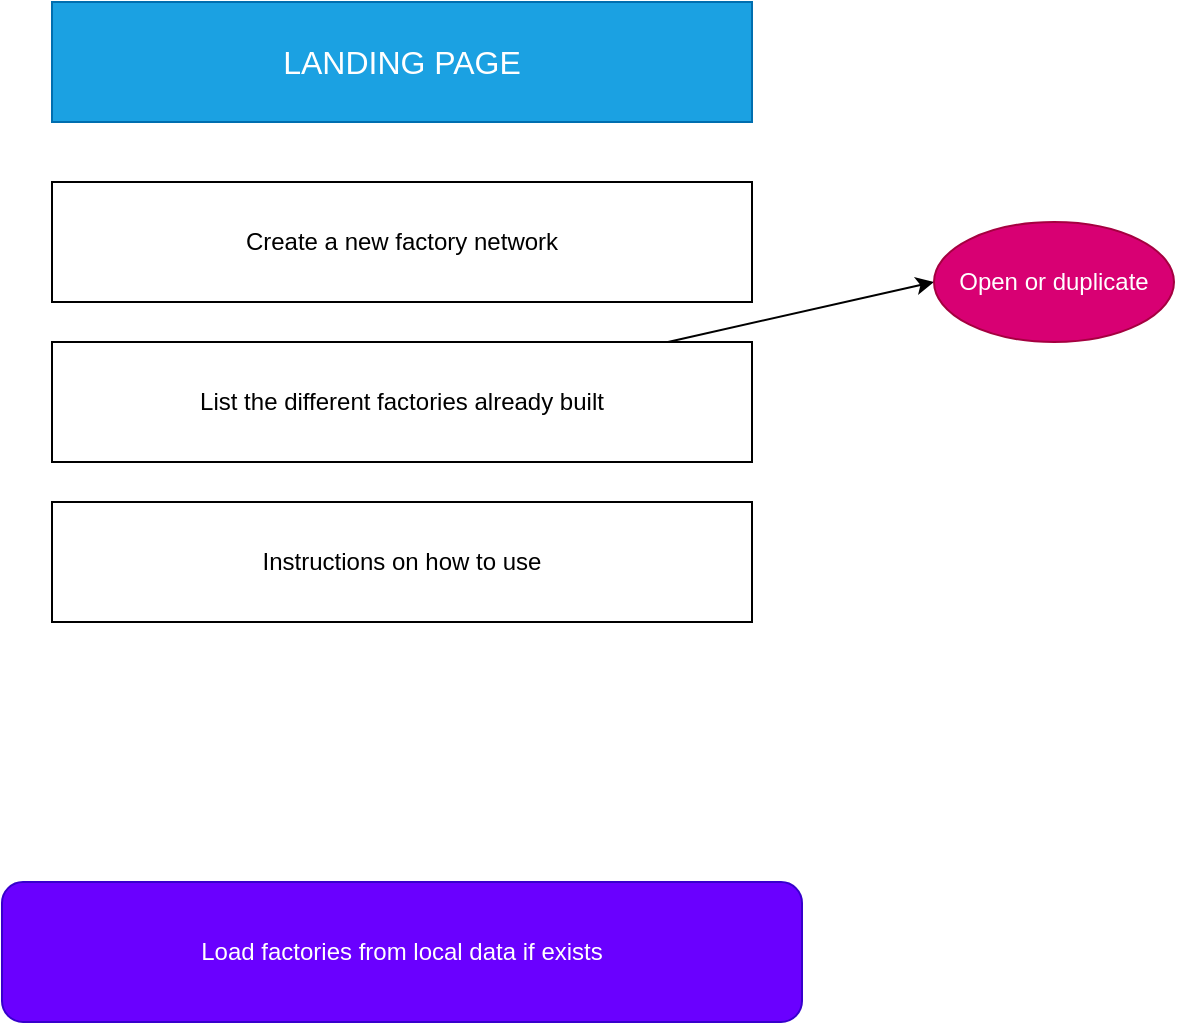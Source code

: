 <mxfile>
    <diagram id="0NyPkbYhNPuNF79ZM3TT" name="Landing Page">
        <mxGraphModel dx="1635" dy="698" grid="1" gridSize="10" guides="1" tooltips="1" connect="1" arrows="1" fold="1" page="1" pageScale="1" pageWidth="827" pageHeight="1169" math="0" shadow="0">
            <root>
                <mxCell id="0"/>
                <mxCell id="1" parent="0"/>
                <mxCell id="ay2sU7thOK2s3agFJC2v-8" style="edgeStyle=none;html=1;entryX=0;entryY=0.5;entryDx=0;entryDy=0;" parent="1" source="2" target="ay2sU7thOK2s3agFJC2v-7" edge="1">
                    <mxGeometry relative="1" as="geometry"/>
                </mxCell>
                <mxCell id="2" value="List the different factories already built" style="whiteSpace=wrap;html=1;" parent="1" vertex="1">
                    <mxGeometry x="239" y="300" width="350" height="60" as="geometry"/>
                </mxCell>
                <mxCell id="3" value="Instructions on how to use" style="whiteSpace=wrap;html=1;" parent="1" vertex="1">
                    <mxGeometry x="239" y="380" width="350" height="60" as="geometry"/>
                </mxCell>
                <mxCell id="5" value="Load factories from local data if exists" style="rounded=1;whiteSpace=wrap;html=1;fillColor=#6a00ff;fontColor=#ffffff;strokeColor=#3700CC;" parent="1" vertex="1">
                    <mxGeometry x="214" y="570" width="400" height="70" as="geometry"/>
                </mxCell>
                <mxCell id="6" value="LANDING PAGE" style="whiteSpace=wrap;html=1;fillColor=#1ba1e2;fontColor=#ffffff;strokeColor=#006EAF;fontSize=16;" parent="1" vertex="1">
                    <mxGeometry x="239" y="130" width="350" height="60" as="geometry"/>
                </mxCell>
                <mxCell id="ay2sU7thOK2s3agFJC2v-6" value="Create a new factory network" style="whiteSpace=wrap;html=1;" parent="1" vertex="1">
                    <mxGeometry x="239" y="220" width="350" height="60" as="geometry"/>
                </mxCell>
                <mxCell id="ay2sU7thOK2s3agFJC2v-7" value="Open or duplicate" style="ellipse;whiteSpace=wrap;html=1;fillColor=#d80073;fontColor=#ffffff;strokeColor=#A50040;" parent="1" vertex="1">
                    <mxGeometry x="680" y="240" width="120" height="60" as="geometry"/>
                </mxCell>
            </root>
        </mxGraphModel>
    </diagram>
    <diagram id="ExvvVejn2MadbHaS9NXJ" name="Factory Page">
        <mxGraphModel dx="1635" dy="698" grid="1" gridSize="10" guides="1" tooltips="1" connect="1" arrows="1" fold="1" page="1" pageScale="1" pageWidth="827" pageHeight="1169" math="0" shadow="0">
            <root>
                <mxCell id="m1mSu9gxE2nkgw_8FfeN-0"/>
                <mxCell id="m1mSu9gxE2nkgw_8FfeN-1" parent="m1mSu9gxE2nkgw_8FfeN-0"/>
                <mxCell id="rfMHJZaZ_TouJajGLgIo-0" value="FACTORY PAGE" style="whiteSpace=wrap;html=1;fillColor=#1ba1e2;fontColor=#ffffff;strokeColor=#006EAF;fontSize=16;" parent="m1mSu9gxE2nkgw_8FfeN-1" vertex="1">
                    <mxGeometry x="239" width="350" height="60" as="geometry"/>
                </mxCell>
                <mxCell id="rfMHJZaZ_TouJajGLgIo-1" value="Full screen workspace - no borders" style="whiteSpace=wrap;html=1;fontSize=16;verticalAlign=top;" parent="m1mSu9gxE2nkgw_8FfeN-1" vertex="1">
                    <mxGeometry y="80" width="827" height="1089" as="geometry"/>
                </mxCell>
                <mxCell id="rfMHJZaZ_TouJajGLgIo-2" value="Floating Tool Bar" style="whiteSpace=wrap;html=1;fontSize=16;fillColor=#60a917;fontColor=#ffffff;strokeColor=#2D7600;" parent="m1mSu9gxE2nkgw_8FfeN-1" vertex="1">
                    <mxGeometry x="19" y="770" width="790" height="130" as="geometry"/>
                </mxCell>
                <mxCell id="rfMHJZaZ_TouJajGLgIo-3" value="Plan&lt;br&gt;&lt;br&gt;can grow infinitely or shrink to a minimum size&lt;br&gt;&lt;br&gt;different colour to background&lt;br&gt;&lt;br&gt;zoom by scale - maximum 1, minimum 0.2?&lt;br&gt;&lt;br&gt;can be moved around the workspace&lt;br&gt;&lt;br&gt;moving limits to 1/2 over screen edge" style="whiteSpace=wrap;html=1;fontSize=16;verticalAlign=top;" parent="m1mSu9gxE2nkgw_8FfeN-1" vertex="1">
                    <mxGeometry x="30" y="150" width="767" height="419" as="geometry"/>
                </mxCell>
                <mxCell id="rfMHJZaZ_TouJajGLgIo-4" value="recentre canvas" style="whiteSpace=wrap;html=1;fontSize=16;" parent="m1mSu9gxE2nkgw_8FfeN-1" vertex="1">
                    <mxGeometry x="719" y="90" width="90" height="50" as="geometry"/>
                </mxCell>
                <mxCell id="rfMHJZaZ_TouJajGLgIo-6" value="HTML Canvas that draws connecting lines between building steps" style="whiteSpace=wrap;html=1;fontSize=16;" parent="m1mSu9gxE2nkgw_8FfeN-1" vertex="1">
                    <mxGeometry x="617" width="210" height="60" as="geometry"/>
                </mxCell>
                <mxCell id="rfMHJZaZ_TouJajGLgIo-7" value="example" style="whiteSpace=wrap;html=1;fontSize=16;verticalAlign=top;" parent="m1mSu9gxE2nkgw_8FfeN-1" vertex="1">
                    <mxGeometry x="414" y="379" width="406" height="190" as="geometry"/>
                </mxCell>
                <mxCell id="rfMHJZaZ_TouJajGLgIo-8" value="50vw" style="endArrow=classic;html=1;fontSize=16;" parent="m1mSu9gxE2nkgw_8FfeN-1" target="rfMHJZaZ_TouJajGLgIo-7" edge="1">
                    <mxGeometry width="50" height="50" relative="1" as="geometry">
                        <mxPoint x="40" y="474" as="sourcePoint"/>
                        <mxPoint x="440" y="400" as="targetPoint"/>
                    </mxGeometry>
                </mxCell>
                <mxCell id="IGL1lOsAKQa0wsL3kGdc-0" value="Right click - context menu&lt;br&gt;Add item" style="whiteSpace=wrap;html=1;fontSize=16;" parent="m1mSu9gxE2nkgw_8FfeN-1" vertex="1">
                    <mxGeometry x="30" y="590" width="190" height="100" as="geometry"/>
                </mxCell>
                <mxCell id="M2AmuSxXpGl0_qwWHnYn-0" value="FACTORY NAME: editable" style="whiteSpace=wrap;html=1;fontSize=16;fillColor=#60a917;fontColor=#ffffff;strokeColor=#2D7600;" parent="m1mSu9gxE2nkgw_8FfeN-1" vertex="1">
                    <mxGeometry x="289" y="110" width="250" height="30" as="geometry"/>
                </mxCell>
            </root>
        </mxGraphModel>
    </diagram>
    <diagram id="1mxm2wDM3HF5qOrlimuS" name="Network Page">
        <mxGraphModel dx="1635" dy="698" grid="1" gridSize="10" guides="1" tooltips="1" connect="1" arrows="1" fold="1" page="1" pageScale="1" pageWidth="827" pageHeight="1169" math="0" shadow="0">
            <root>
                <mxCell id="9nH-dpEsVBnvD8MiBPRY-0"/>
                <mxCell id="9nH-dpEsVBnvD8MiBPRY-1" parent="9nH-dpEsVBnvD8MiBPRY-0"/>
                <mxCell id="PrjjOS26Crqu8Is3Ey7G-0" value="NETWORK PAGE" style="whiteSpace=wrap;html=1;fillColor=#1ba1e2;fontColor=#ffffff;strokeColor=#006EAF;fontSize=16;" parent="9nH-dpEsVBnvD8MiBPRY-1" vertex="1">
                    <mxGeometry x="239" width="350" height="60" as="geometry"/>
                </mxCell>
                <mxCell id="6DUrZyAPnYil1148MxgK-0" value="Full screen workspace - no borders" style="whiteSpace=wrap;html=1;fontSize=16;verticalAlign=top;" parent="9nH-dpEsVBnvD8MiBPRY-1" vertex="1">
                    <mxGeometry y="80" width="827" height="1089" as="geometry"/>
                </mxCell>
                <mxCell id="FskPtGiqfpP2CgFs8_vJ-0" value="Satisfactory Map" style="whiteSpace=wrap;html=1;fontSize=16;verticalAlign=top;" parent="9nH-dpEsVBnvD8MiBPRY-1" vertex="1">
                    <mxGeometry x="73" y="170" width="681" height="350" as="geometry"/>
                </mxCell>
                <mxCell id="FskPtGiqfpP2CgFs8_vJ-15" style="edgeStyle=none;html=1;entryX=0;entryY=0.25;entryDx=0;entryDy=0;fontSize=16;" parent="9nH-dpEsVBnvD8MiBPRY-1" source="FskPtGiqfpP2CgFs8_vJ-3" target="FskPtGiqfpP2CgFs8_vJ-4" edge="1">
                    <mxGeometry relative="1" as="geometry"/>
                </mxCell>
                <mxCell id="FskPtGiqfpP2CgFs8_vJ-3" value="Factory" style="shape=offPageConnector;whiteSpace=wrap;html=1;fontSize=16;" parent="9nH-dpEsVBnvD8MiBPRY-1" vertex="1">
                    <mxGeometry x="159" y="290" width="80" height="80" as="geometry"/>
                </mxCell>
                <mxCell id="FskPtGiqfpP2CgFs8_vJ-4" value="Factory" style="shape=offPageConnector;whiteSpace=wrap;html=1;fontSize=16;" parent="9nH-dpEsVBnvD8MiBPRY-1" vertex="1">
                    <mxGeometry x="550" y="240" width="80" height="80" as="geometry"/>
                </mxCell>
                <mxCell id="FskPtGiqfpP2CgFs8_vJ-16" style="edgeStyle=none;html=1;entryX=0;entryY=0.5;entryDx=0;entryDy=0;fontSize=16;" parent="9nH-dpEsVBnvD8MiBPRY-1" source="FskPtGiqfpP2CgFs8_vJ-5" target="FskPtGiqfpP2CgFs8_vJ-4" edge="1">
                    <mxGeometry relative="1" as="geometry"/>
                </mxCell>
                <mxCell id="FskPtGiqfpP2CgFs8_vJ-5" value="Node" style="ellipse;whiteSpace=wrap;html=1;aspect=fixed;fontSize=16;" parent="9nH-dpEsVBnvD8MiBPRY-1" vertex="1">
                    <mxGeometry x="440" y="290" width="40" height="40" as="geometry"/>
                </mxCell>
                <mxCell id="FskPtGiqfpP2CgFs8_vJ-17" style="edgeStyle=none;html=1;entryX=0.5;entryY=1;entryDx=0;entryDy=0;fontSize=16;" parent="9nH-dpEsVBnvD8MiBPRY-1" source="FskPtGiqfpP2CgFs8_vJ-6" target="FskPtGiqfpP2CgFs8_vJ-4" edge="1">
                    <mxGeometry relative="1" as="geometry"/>
                </mxCell>
                <mxCell id="FskPtGiqfpP2CgFs8_vJ-6" value="Node" style="ellipse;whiteSpace=wrap;html=1;aspect=fixed;fontSize=16;" parent="9nH-dpEsVBnvD8MiBPRY-1" vertex="1">
                    <mxGeometry x="600" y="360" width="40" height="40" as="geometry"/>
                </mxCell>
                <mxCell id="FskPtGiqfpP2CgFs8_vJ-11" style="edgeStyle=none;html=1;entryX=1;entryY=0;entryDx=0;entryDy=0;fontSize=16;" parent="9nH-dpEsVBnvD8MiBPRY-1" source="FskPtGiqfpP2CgFs8_vJ-10" target="FskPtGiqfpP2CgFs8_vJ-4" edge="1">
                    <mxGeometry relative="1" as="geometry"/>
                </mxCell>
                <mxCell id="FskPtGiqfpP2CgFs8_vJ-10" value="Colour red or green based on input satisfaction" style="ellipse;whiteSpace=wrap;html=1;fontSize=16;fillColor=#d80073;fontColor=#ffffff;strokeColor=#A50040;spacing=10;" parent="9nH-dpEsVBnvD8MiBPRY-1" vertex="1">
                    <mxGeometry x="840" y="120" width="170" height="90" as="geometry"/>
                </mxCell>
                <mxCell id="FskPtGiqfpP2CgFs8_vJ-18" style="edgeStyle=none;html=1;entryX=0.5;entryY=1;entryDx=0;entryDy=0;fontSize=16;" parent="9nH-dpEsVBnvD8MiBPRY-1" source="FskPtGiqfpP2CgFs8_vJ-13" target="FskPtGiqfpP2CgFs8_vJ-3" edge="1">
                    <mxGeometry relative="1" as="geometry"/>
                </mxCell>
                <mxCell id="FskPtGiqfpP2CgFs8_vJ-13" value="Node" style="ellipse;whiteSpace=wrap;html=1;aspect=fixed;fontSize=16;" parent="9nH-dpEsVBnvD8MiBPRY-1" vertex="1">
                    <mxGeometry x="140" y="410" width="40" height="40" as="geometry"/>
                </mxCell>
                <mxCell id="qHzJoNe9IrDefIAbrXkI-0" value="Floating Tool Bar" style="whiteSpace=wrap;html=1;fontSize=16;fillColor=#60a917;fontColor=#ffffff;strokeColor=#2D7600;" parent="9nH-dpEsVBnvD8MiBPRY-1" vertex="1">
                    <mxGeometry x="19" y="770" width="790" height="130" as="geometry"/>
                </mxCell>
                <mxCell id="qHzJoNe9IrDefIAbrXkI-1" value="Power Usage" style="whiteSpace=wrap;html=1;fontSize=16;" parent="9nH-dpEsVBnvD8MiBPRY-1" vertex="1">
                    <mxGeometry x="530" y="810" width="120" height="60" as="geometry"/>
                </mxCell>
                <mxCell id="qHzJoNe9IrDefIAbrXkI-3" style="edgeStyle=none;html=1;entryX=0.992;entryY=0.9;entryDx=0;entryDy=0;entryPerimeter=0;fontSize=16;" parent="9nH-dpEsVBnvD8MiBPRY-1" source="qHzJoNe9IrDefIAbrXkI-2" target="qHzJoNe9IrDefIAbrXkI-1" edge="1">
                    <mxGeometry relative="1" as="geometry"/>
                </mxCell>
                <mxCell id="qHzJoNe9IrDefIAbrXkI-2" value="Toggle power usage display - colour code factories and display power usage directly on factory" style="ellipse;whiteSpace=wrap;html=1;fontSize=16;fillColor=#d80073;fontColor=#ffffff;strokeColor=#A50040;spacing=10;" parent="9nH-dpEsVBnvD8MiBPRY-1" vertex="1">
                    <mxGeometry x="900" y="810" width="230" height="180" as="geometry"/>
                </mxCell>
                <mxCell id="qHzJoNe9IrDefIAbrXkI-4" value="Points generation" style="whiteSpace=wrap;html=1;fontSize=16;" parent="9nH-dpEsVBnvD8MiBPRY-1" vertex="1">
                    <mxGeometry x="220" y="810" width="120" height="60" as="geometry"/>
                </mxCell>
                <mxCell id="qHzJoNe9IrDefIAbrXkI-5" value="Factory Details&lt;br&gt;Name: editable&lt;br&gt;Inputs:&lt;br&gt;Outputs:&lt;br&gt;Power:&lt;br&gt;Building count (per type of building):&lt;br&gt;Number of building steps:&lt;br&gt;Points generated:" style="whiteSpace=wrap;html=1;fontSize=16;verticalAlign=top;" parent="9nH-dpEsVBnvD8MiBPRY-1" vertex="1">
                    <mxGeometry x="250.5" y="550" width="327" height="160" as="geometry"/>
                </mxCell>
                <mxCell id="qHzJoNe9IrDefIAbrXkI-7" style="edgeStyle=none;html=1;entryX=0;entryY=0.75;entryDx=0;entryDy=0;fontSize=16;" parent="9nH-dpEsVBnvD8MiBPRY-1" source="qHzJoNe9IrDefIAbrXkI-6" target="qHzJoNe9IrDefIAbrXkI-4" edge="1">
                    <mxGeometry relative="1" as="geometry"/>
                </mxCell>
                <mxCell id="qHzJoNe9IrDefIAbrXkI-6" value="Toggle points generation display - colour code factories and display points generation directly on factory" style="ellipse;whiteSpace=wrap;html=1;fontSize=16;fillColor=#d80073;fontColor=#ffffff;strokeColor=#A50040;spacing=10;" parent="9nH-dpEsVBnvD8MiBPRY-1" vertex="1">
                    <mxGeometry x="110" y="980" width="230" height="140" as="geometry"/>
                </mxCell>
                <mxCell id="qHzJoNe9IrDefIAbrXkI-8" value="Create Factory" style="whiteSpace=wrap;html=1;fontSize=16;" parent="9nH-dpEsVBnvD8MiBPRY-1" vertex="1">
                    <mxGeometry x="50" y="810" width="120" height="60" as="geometry"/>
                </mxCell>
                <mxCell id="qHzJoNe9IrDefIAbrXkI-9" value="Right Click context menu&lt;br&gt;Create new factory" style="whiteSpace=wrap;html=1;fontSize=16;" parent="9nH-dpEsVBnvD8MiBPRY-1" vertex="1">
                    <mxGeometry x="19" y="550" width="221" height="110" as="geometry"/>
                </mxCell>
            </root>
        </mxGraphModel>
    </diagram>
    <diagram id="ms8x9aW3rJE1oLrHMq-M" name="ProductionStep">
        <mxGraphModel dx="3072" dy="759" grid="1" gridSize="10" guides="1" tooltips="1" connect="1" arrows="1" fold="1" page="1" pageScale="1" pageWidth="827" pageHeight="1169" math="0" shadow="0">
            <root>
                <mxCell id="kdLSkWCi_CQgaJiFbi9S-0"/>
                <mxCell id="kdLSkWCi_CQgaJiFbi9S-1" parent="kdLSkWCi_CQgaJiFbi9S-0"/>
                <mxCell id="kdLSkWCi_CQgaJiFbi9S-2" value="ProductionStep" style="whiteSpace=wrap;html=1;verticalAlign=top;spacing=10;fontSize=14;" parent="kdLSkWCi_CQgaJiFbi9S-1" vertex="1">
                    <mxGeometry x="40" y="120" width="1000" height="360" as="geometry"/>
                </mxCell>
                <mxCell id="kdLSkWCi_CQgaJiFbi9S-3" value="id" style="whiteSpace=wrap;html=1;fillColor=#60a917;fontColor=#ffffff;strokeColor=#2D7600;" parent="kdLSkWCi_CQgaJiFbi9S-1" vertex="1">
                    <mxGeometry x="60" y="160" width="100" height="30" as="geometry"/>
                </mxCell>
                <mxCell id="kdLSkWCi_CQgaJiFbi9S-4" value="requiredInputs" style="whiteSpace=wrap;html=1;fillColor=#60a917;fontColor=#ffffff;strokeColor=#2D7600;" parent="kdLSkWCi_CQgaJiFbi9S-1" vertex="1">
                    <mxGeometry x="540" y="160" width="100" height="30" as="geometry"/>
                </mxCell>
                <mxCell id="kdLSkWCi_CQgaJiFbi9S-5" value="item" style="whiteSpace=wrap;html=1;fillColor=#1ba1e2;fontColor=#ffffff;strokeColor=#006EAF;" parent="kdLSkWCi_CQgaJiFbi9S-1" vertex="1">
                    <mxGeometry x="540" y="200" width="100" height="30" as="geometry"/>
                </mxCell>
                <mxCell id="kdLSkWCi_CQgaJiFbi9S-6" value="" style="shape=cylinder3;whiteSpace=wrap;html=1;boundedLbl=1;backgroundOutline=1;size=5;" parent="kdLSkWCi_CQgaJiFbi9S-1" vertex="1">
                    <mxGeometry x="630" y="150" width="20" height="30" as="geometry"/>
                </mxCell>
                <mxCell id="kdLSkWCi_CQgaJiFbi9S-7" value="qty" style="whiteSpace=wrap;html=1;fillColor=#1ba1e2;fontColor=#ffffff;strokeColor=#006EAF;" parent="kdLSkWCi_CQgaJiFbi9S-1" vertex="1">
                    <mxGeometry x="540" y="240" width="100" height="30" as="geometry"/>
                </mxCell>
                <mxCell id="kdLSkWCi_CQgaJiFbi9S-10" value="suppliedInputs" style="whiteSpace=wrap;html=1;fillColor=#60a917;fontColor=#ffffff;strokeColor=#2D7600;" parent="kdLSkWCi_CQgaJiFbi9S-1" vertex="1">
                    <mxGeometry x="-520" y="367.5" width="100" height="30" as="geometry"/>
                </mxCell>
                <mxCell id="kdLSkWCi_CQgaJiFbi9S-11" value="" style="shape=cylinder3;whiteSpace=wrap;html=1;boundedLbl=1;backgroundOutline=1;size=5;" parent="kdLSkWCi_CQgaJiFbi9S-1" vertex="1">
                    <mxGeometry x="-430" y="357.5" width="20" height="30" as="geometry"/>
                </mxCell>
                <mxCell id="kdLSkWCi_CQgaJiFbi9S-19" value="recipe" style="whiteSpace=wrap;html=1;fillColor=#60a917;fontColor=#ffffff;strokeColor=#2D7600;" parent="kdLSkWCi_CQgaJiFbi9S-1" vertex="1">
                    <mxGeometry x="180" y="160" width="100" height="30" as="geometry"/>
                </mxCell>
                <mxCell id="kdLSkWCi_CQgaJiFbi9S-22" value="BuildingStep centres around a product that we wish to create.&lt;br style=&quot;font-size: 12px&quot;&gt;&lt;br style=&quot;font-size: 12px&quot;&gt;We also set the quantity we wish to produce.&lt;br style=&quot;font-size: 12px&quot;&gt;&lt;br style=&quot;font-size: 12px&quot;&gt;From the product/item we can derive appropriate recipes that output this item.&lt;br style=&quot;font-size: 12px&quot;&gt;&lt;br style=&quot;font-size: 12px&quot;&gt;From the recipe and quantity we get inputs required and by-products produced" style="ellipse;whiteSpace=wrap;html=1;fontSize=12;fillColor=#d80073;fontColor=#ffffff;strokeColor=#A50040;spacing=35;" parent="kdLSkWCi_CQgaJiFbi9S-1" vertex="1">
                    <mxGeometry x="1050" y="120" width="463" height="170" as="geometry"/>
                </mxCell>
                <mxCell id="kdLSkWCi_CQgaJiFbi9S-23" value="product" style="whiteSpace=wrap;html=1;fillColor=#60a917;fontColor=#ffffff;strokeColor=#2D7600;" parent="kdLSkWCi_CQgaJiFbi9S-1" vertex="1">
                    <mxGeometry x="300" y="160" width="100" height="30" as="geometry"/>
                </mxCell>
                <mxCell id="kdLSkWCi_CQgaJiFbi9S-24" value="byProducts" style="whiteSpace=wrap;html=1;fillColor=#60a917;fontColor=#ffffff;strokeColor=#2D7600;" parent="kdLSkWCi_CQgaJiFbi9S-1" vertex="1">
                    <mxGeometry x="420" y="160" width="100" height="30" as="geometry"/>
                </mxCell>
                <mxCell id="kdLSkWCi_CQgaJiFbi9S-26" value="" style="shape=cylinder3;whiteSpace=wrap;html=1;boundedLbl=1;backgroundOutline=1;size=5;" parent="kdLSkWCi_CQgaJiFbi9S-1" vertex="1">
                    <mxGeometry x="510" y="150" width="20" height="30" as="geometry"/>
                </mxCell>
                <mxCell id="kdLSkWCi_CQgaJiFbi9S-27" value="item" style="whiteSpace=wrap;html=1;fillColor=#1ba1e2;fontColor=#ffffff;strokeColor=#006EAF;" parent="kdLSkWCi_CQgaJiFbi9S-1" vertex="1">
                    <mxGeometry x="420" y="200" width="100" height="30" as="geometry"/>
                </mxCell>
                <mxCell id="kdLSkWCi_CQgaJiFbi9S-28" value="qty" style="whiteSpace=wrap;html=1;fillColor=#1ba1e2;fontColor=#ffffff;strokeColor=#006EAF;" parent="kdLSkWCi_CQgaJiFbi9S-1" vertex="1">
                    <mxGeometry x="420" y="240" width="100" height="30" as="geometry"/>
                </mxCell>
                <mxCell id="kdLSkWCi_CQgaJiFbi9S-30" value="outputs" style="whiteSpace=wrap;html=1;fillColor=#60a917;fontColor=#ffffff;strokeColor=#2D7600;" parent="kdLSkWCi_CQgaJiFbi9S-1" vertex="1">
                    <mxGeometry x="-310" y="60" width="100" height="30" as="geometry"/>
                </mxCell>
                <mxCell id="kdLSkWCi_CQgaJiFbi9S-31" value="" style="shape=cylinder3;whiteSpace=wrap;html=1;boundedLbl=1;backgroundOutline=1;size=5;" parent="kdLSkWCi_CQgaJiFbi9S-1" vertex="1">
                    <mxGeometry x="-220" y="50" width="20" height="30" as="geometry"/>
                </mxCell>
                <mxCell id="kdLSkWCi_CQgaJiFbi9S-32" value="item" style="whiteSpace=wrap;html=1;fillColor=#1ba1e2;fontColor=#ffffff;strokeColor=#006EAF;" parent="kdLSkWCi_CQgaJiFbi9S-1" vertex="1">
                    <mxGeometry x="-310" y="100" width="100" height="30" as="geometry"/>
                </mxCell>
                <mxCell id="kdLSkWCi_CQgaJiFbi9S-33" value="qty" style="whiteSpace=wrap;html=1;fillColor=#1ba1e2;fontColor=#ffffff;strokeColor=#006EAF;" parent="kdLSkWCi_CQgaJiFbi9S-1" vertex="1">
                    <mxGeometry x="-310" y="140" width="100" height="30" as="geometry"/>
                </mxCell>
                <mxCell id="kdLSkWCi_CQgaJiFbi9S-38" style="edgeStyle=none;html=1;entryX=1;entryY=0.5;entryDx=0;entryDy=0;fontSize=14;" parent="kdLSkWCi_CQgaJiFbi9S-1" source="kdLSkWCi_CQgaJiFbi9S-34" target="kdLSkWCi_CQgaJiFbi9S-35" edge="1">
                    <mxGeometry relative="1" as="geometry"/>
                </mxCell>
                <mxCell id="kdLSkWCi_CQgaJiFbi9S-34" value="type" style="whiteSpace=wrap;html=1;fillColor=#1ba1e2;fontColor=#ffffff;strokeColor=#006EAF;" parent="kdLSkWCi_CQgaJiFbi9S-1" vertex="1">
                    <mxGeometry x="-310" y="180" width="100" height="30" as="geometry"/>
                </mxCell>
                <mxCell id="kdLSkWCi_CQgaJiFbi9S-35" value="EXPORT" style="whiteSpace=wrap;html=1;fillColor=#a20025;fontColor=#ffffff;strokeColor=#6F0000;" parent="kdLSkWCi_CQgaJiFbi9S-1" vertex="1">
                    <mxGeometry x="-430" y="180" width="100" height="30" as="geometry"/>
                </mxCell>
                <mxCell id="kdLSkWCi_CQgaJiFbi9S-36" value="BUILDING_STEP" style="whiteSpace=wrap;html=1;fillColor=#a20025;fontColor=#ffffff;strokeColor=#6F0000;" parent="kdLSkWCi_CQgaJiFbi9S-1" vertex="1">
                    <mxGeometry x="-430" y="220" width="100" height="30" as="geometry"/>
                </mxCell>
                <mxCell id="kdLSkWCi_CQgaJiFbi9S-37" value="SINK" style="whiteSpace=wrap;html=1;fillColor=#a20025;fontColor=#ffffff;strokeColor=#6F0000;" parent="kdLSkWCi_CQgaJiFbi9S-1" vertex="1">
                    <mxGeometry x="-430" y="260" width="100" height="30" as="geometry"/>
                </mxCell>
                <mxCell id="kdLSkWCi_CQgaJiFbi9S-39" value="id" style="whiteSpace=wrap;html=1;fillColor=#1ba1e2;fontColor=#ffffff;strokeColor=#006EAF;" parent="kdLSkWCi_CQgaJiFbi9S-1" vertex="1">
                    <mxGeometry x="-310" y="220" width="100" height="30" as="geometry"/>
                </mxCell>
                <mxCell id="kdLSkWCi_CQgaJiFbi9S-42" value="item" style="whiteSpace=wrap;html=1;fillColor=#1ba1e2;fontColor=#ffffff;strokeColor=#006EAF;" parent="kdLSkWCi_CQgaJiFbi9S-1" vertex="1">
                    <mxGeometry x="300" y="200" width="100" height="30" as="geometry"/>
                </mxCell>
                <mxCell id="kdLSkWCi_CQgaJiFbi9S-43" value="qty" style="whiteSpace=wrap;html=1;fillColor=#1ba1e2;fontColor=#ffffff;strokeColor=#006EAF;" parent="kdLSkWCi_CQgaJiFbi9S-1" vertex="1">
                    <mxGeometry x="300" y="240" width="100" height="30" as="geometry"/>
                </mxCell>
                <mxCell id="kdLSkWCi_CQgaJiFbi9S-52" style="edgeStyle=none;html=1;entryX=0;entryY=0.5;entryDx=0;entryDy=0;fontSize=12;" parent="kdLSkWCi_CQgaJiFbi9S-1" source="kdLSkWCi_CQgaJiFbi9S-44" target="kdLSkWCi_CQgaJiFbi9S-47" edge="1">
                    <mxGeometry relative="1" as="geometry"/>
                </mxCell>
                <mxCell id="kdLSkWCi_CQgaJiFbi9S-44" value="type" style="whiteSpace=wrap;html=1;fillColor=#1ba1e2;fontColor=#ffffff;strokeColor=#006EAF;" parent="kdLSkWCi_CQgaJiFbi9S-1" vertex="1">
                    <mxGeometry x="-520" y="487.5" width="100" height="30" as="geometry"/>
                </mxCell>
                <mxCell id="kdLSkWCi_CQgaJiFbi9S-45" value="item" style="whiteSpace=wrap;html=1;fillColor=#1ba1e2;fontColor=#ffffff;strokeColor=#006EAF;" parent="kdLSkWCi_CQgaJiFbi9S-1" vertex="1">
                    <mxGeometry x="-520" y="407.5" width="100" height="30" as="geometry"/>
                </mxCell>
                <mxCell id="kdLSkWCi_CQgaJiFbi9S-46" value="qty" style="whiteSpace=wrap;html=1;fillColor=#1ba1e2;fontColor=#ffffff;strokeColor=#006EAF;" parent="kdLSkWCi_CQgaJiFbi9S-1" vertex="1">
                    <mxGeometry x="-520" y="447.5" width="100" height="30" as="geometry"/>
                </mxCell>
                <mxCell id="kdLSkWCi_CQgaJiFbi9S-47" value="IMPORT" style="whiteSpace=wrap;html=1;fillColor=#a20025;fontColor=#ffffff;strokeColor=#6F0000;" parent="kdLSkWCi_CQgaJiFbi9S-1" vertex="1">
                    <mxGeometry x="-400" y="487.5" width="120" height="30" as="geometry"/>
                </mxCell>
                <mxCell id="kdLSkWCi_CQgaJiFbi9S-48" value="BUILDING_STEP" style="whiteSpace=wrap;html=1;fillColor=#a20025;fontColor=#ffffff;strokeColor=#6F0000;" parent="kdLSkWCi_CQgaJiFbi9S-1" vertex="1">
                    <mxGeometry x="-400" y="527.5" width="120" height="30" as="geometry"/>
                </mxCell>
                <mxCell id="kdLSkWCi_CQgaJiFbi9S-51" value="id" style="whiteSpace=wrap;html=1;fillColor=#1ba1e2;fontColor=#ffffff;strokeColor=#006EAF;" parent="kdLSkWCi_CQgaJiFbi9S-1" vertex="1">
                    <mxGeometry x="-520" y="527.5" width="100" height="30" as="geometry"/>
                </mxCell>
                <mxCell id="kdLSkWCi_CQgaJiFbi9S-54" value="EXTRACTION_STEP" style="whiteSpace=wrap;html=1;fillColor=#a20025;fontColor=#ffffff;strokeColor=#6F0000;" parent="kdLSkWCi_CQgaJiFbi9S-1" vertex="1">
                    <mxGeometry x="-400" y="567.5" width="120" height="30" as="geometry"/>
                </mxCell>
                <mxCell id="pBx8MMr6PqnkeFVLXRV--0" value="overclock" style="whiteSpace=wrap;html=1;fillColor=#60a917;fontColor=#ffffff;strokeColor=#2D7600;" parent="kdLSkWCi_CQgaJiFbi9S-1" vertex="1">
                    <mxGeometry x="900" y="160" width="100" height="30" as="geometry"/>
                </mxCell>
                <mxCell id="pBx8MMr6PqnkeFVLXRV--2" value="View Logic" style="whiteSpace=wrap;html=1;verticalAlign=top;spacing=10;fontSize=14;" parent="kdLSkWCi_CQgaJiFbi9S-1" vertex="1">
                    <mxGeometry x="1280" y="360" width="1000" height="360" as="geometry"/>
                </mxCell>
                <mxCell id="pBx8MMr6PqnkeFVLXRV--3" value="Building Count" style="whiteSpace=wrap;html=1;fillColor=#6a00ff;fontColor=#ffffff;strokeColor=#3700CC;" parent="kdLSkWCi_CQgaJiFbi9S-1" vertex="1">
                    <mxGeometry x="1320" y="400" width="100" height="30" as="geometry"/>
                </mxCell>
                <mxCell id="pBx8MMr6PqnkeFVLXRV--17" value="" style="group" parent="kdLSkWCi_CQgaJiFbi9S-1" vertex="1" connectable="0">
                    <mxGeometry x="1440" y="400" width="680" height="80" as="geometry"/>
                </mxCell>
                <mxCell id="pBx8MMr6PqnkeFVLXRV--14" value="Math.ceil" style="whiteSpace=wrap;html=1;verticalAlign=top;spacing=10;fontSize=14;" parent="pBx8MMr6PqnkeFVLXRV--17" vertex="1">
                    <mxGeometry width="680" height="80" as="geometry"/>
                </mxCell>
                <mxCell id="pBx8MMr6PqnkeFVLXRV--8" value="product.qty" style="whiteSpace=wrap;html=1;fillColor=#60a917;fontColor=#ffffff;strokeColor=#2D7600;" parent="pBx8MMr6PqnkeFVLXRV--17" vertex="1">
                    <mxGeometry x="40" y="41.25" width="80" height="30" as="geometry"/>
                </mxCell>
                <mxCell id="pBx8MMr6PqnkeFVLXRV--9" value="recipe(find product).qty" style="whiteSpace=wrap;html=1;fillColor=#60a917;fontColor=#ffffff;strokeColor=#2D7600;" parent="pBx8MMr6PqnkeFVLXRV--17" vertex="1">
                    <mxGeometry x="260" y="40" width="140" height="30" as="geometry"/>
                </mxCell>
                <mxCell id="pBx8MMr6PqnkeFVLXRV--12" value="overclock" style="whiteSpace=wrap;html=1;fillColor=#60a917;fontColor=#ffffff;strokeColor=#2D7600;" parent="pBx8MMr6PqnkeFVLXRV--17" vertex="1">
                    <mxGeometry x="540" y="38.75" width="100" height="30" as="geometry"/>
                </mxCell>
                <mxCell id="pBx8MMr6PqnkeFVLXRV--15" value="divide by" style="shape=step;perimeter=stepPerimeter;whiteSpace=wrap;html=1;fixedSize=1;fontSize=12;" parent="pBx8MMr6PqnkeFVLXRV--17" vertex="1">
                    <mxGeometry x="140" y="41.25" width="100" height="30" as="geometry"/>
                </mxCell>
                <mxCell id="pBx8MMr6PqnkeFVLXRV--16" value="divide by" style="shape=step;perimeter=stepPerimeter;whiteSpace=wrap;html=1;fixedSize=1;fontSize=12;" parent="pBx8MMr6PqnkeFVLXRV--17" vertex="1">
                    <mxGeometry x="420" y="38.75" width="100" height="30" as="geometry"/>
                </mxCell>
                <mxCell id="pBx8MMr6PqnkeFVLXRV--18" value="Power" style="whiteSpace=wrap;html=1;fillColor=#6a00ff;fontColor=#ffffff;strokeColor=#3700CC;" parent="kdLSkWCi_CQgaJiFbi9S-1" vertex="1">
                    <mxGeometry x="1320" y="520" width="100" height="30" as="geometry"/>
                </mxCell>
                <mxCell id="pBx8MMr6PqnkeFVLXRV--19" value="" style="group" parent="kdLSkWCi_CQgaJiFbi9S-1" vertex="1" connectable="0">
                    <mxGeometry x="1440" y="520" width="680" height="80" as="geometry"/>
                </mxCell>
                <mxCell id="pBx8MMr6PqnkeFVLXRV--20" value="" style="whiteSpace=wrap;html=1;verticalAlign=top;spacing=10;fontSize=14;" parent="pBx8MMr6PqnkeFVLXRV--19" vertex="1">
                    <mxGeometry width="680" height="80" as="geometry"/>
                </mxCell>
                <mxCell id="pBx8MMr6PqnkeFVLXRV--21" value="building count integer" style="whiteSpace=wrap;html=1;fillColor=#60a917;fontColor=#ffffff;strokeColor=#2D7600;" parent="pBx8MMr6PqnkeFVLXRV--19" vertex="1">
                    <mxGeometry x="40" y="41.25" width="80" height="30" as="geometry"/>
                </mxCell>
                <mxCell id="pBx8MMr6PqnkeFVLXRV--22" value="building power" style="whiteSpace=wrap;html=1;fillColor=#60a917;fontColor=#ffffff;strokeColor=#2D7600;" parent="pBx8MMr6PqnkeFVLXRV--19" vertex="1">
                    <mxGeometry x="260" y="40" width="140" height="30" as="geometry"/>
                </mxCell>
                <mxCell id="pBx8MMr6PqnkeFVLXRV--23" value="overclock exponent factor" style="whiteSpace=wrap;html=1;fillColor=#60a917;fontColor=#ffffff;strokeColor=#2D7600;" parent="pBx8MMr6PqnkeFVLXRV--19" vertex="1">
                    <mxGeometry x="540" y="38.75" width="100" height="30" as="geometry"/>
                </mxCell>
                <mxCell id="pBx8MMr6PqnkeFVLXRV--24" value="multiplied by" style="shape=step;perimeter=stepPerimeter;whiteSpace=wrap;html=1;fixedSize=1;fontSize=12;" parent="pBx8MMr6PqnkeFVLXRV--19" vertex="1">
                    <mxGeometry x="140" y="41.25" width="100" height="30" as="geometry"/>
                </mxCell>
                <mxCell id="pBx8MMr6PqnkeFVLXRV--25" value="multiplied by" style="shape=step;perimeter=stepPerimeter;whiteSpace=wrap;html=1;fixedSize=1;fontSize=12;" parent="pBx8MMr6PqnkeFVLXRV--19" vertex="1">
                    <mxGeometry x="420" y="38.75" width="100" height="30" as="geometry"/>
                </mxCell>
                <mxCell id="IVugumdv23cOk-1889WW-0" value="factory" style="whiteSpace=wrap;html=1;fillColor=#60a917;fontColor=#ffffff;strokeColor=#2D7600;" parent="kdLSkWCi_CQgaJiFbi9S-1" vertex="1">
                    <mxGeometry x="60" y="200" width="100" height="30" as="geometry"/>
                </mxCell>
                <mxCell id="IVugumdv23cOk-1889WW-2" style="edgeStyle=none;html=1;fontSize=12;" parent="kdLSkWCi_CQgaJiFbi9S-1" source="IVugumdv23cOk-1889WW-1" target="IVugumdv23cOk-1889WW-0" edge="1">
                    <mxGeometry relative="1" as="geometry"/>
                </mxCell>
                <mxCell id="IVugumdv23cOk-1889WW-1" value="doubly linked?" style="ellipse;whiteSpace=wrap;html=1;fontSize=12;fillColor=#d80073;fontColor=#ffffff;strokeColor=#A50040;" parent="kdLSkWCi_CQgaJiFbi9S-1" vertex="1">
                    <mxGeometry x="60" y="270" width="100" height="50" as="geometry"/>
                </mxCell>
                <mxCell id="NQajHZobTmMUnWE5iPFy-0" value="Will need a function to compute whether OUTPUTS satisfies PRODUCT and BY_PRODUCTS" style="ellipse;whiteSpace=wrap;html=1;fontSize=12;fillColor=#d80073;fontColor=#ffffff;strokeColor=#A50040;spacing=35;" parent="kdLSkWCi_CQgaJiFbi9S-1" vertex="1">
                    <mxGeometry x="350" y="327.5" width="230" height="120" as="geometry"/>
                </mxCell>
                <mxCell id="0f3BatySpWuFWZM6Eazc-0" value="extract items, qty and locked properties to and edge model" style="ellipse;whiteSpace=wrap;html=1;fontSize=12;fillColor=#d80073;fontColor=#ffffff;strokeColor=#A50040;spacing=35;" parent="kdLSkWCi_CQgaJiFbi9S-1" vertex="1">
                    <mxGeometry x="660" y="567.5" width="191.5" height="135" as="geometry"/>
                </mxCell>
                <mxCell id="0f3BatySpWuFWZM6Eazc-1" value="Edge" style="whiteSpace=wrap;html=1;verticalAlign=top;spacing=10;fontSize=14;" parent="kdLSkWCi_CQgaJiFbi9S-1" vertex="1">
                    <mxGeometry x="160" y="680" width="650" height="280" as="geometry"/>
                </mxCell>
                <mxCell id="0f3BatySpWuFWZM6Eazc-2" value="input" style="whiteSpace=wrap;html=1;fillColor=#60a917;fontColor=#ffffff;strokeColor=#2D7600;" parent="kdLSkWCi_CQgaJiFbi9S-1" vertex="1">
                    <mxGeometry x="200" y="720" width="100" height="30" as="geometry"/>
                </mxCell>
                <mxCell id="0f3BatySpWuFWZM6Eazc-3" value="output" style="whiteSpace=wrap;html=1;fillColor=#60a917;fontColor=#ffffff;strokeColor=#2D7600;" parent="kdLSkWCi_CQgaJiFbi9S-1" vertex="1">
                    <mxGeometry x="320" y="720" width="100" height="30" as="geometry"/>
                </mxCell>
                <mxCell id="0f3BatySpWuFWZM6Eazc-4" value="qty" style="whiteSpace=wrap;html=1;fillColor=#60a917;fontColor=#ffffff;strokeColor=#2D7600;" parent="kdLSkWCi_CQgaJiFbi9S-1" vertex="1">
                    <mxGeometry x="440" y="720" width="100" height="30" as="geometry"/>
                </mxCell>
                <mxCell id="0f3BatySpWuFWZM6Eazc-5" value="locked" style="whiteSpace=wrap;html=1;fillColor=#60a917;fontColor=#ffffff;strokeColor=#2D7600;" parent="kdLSkWCi_CQgaJiFbi9S-1" vertex="1">
                    <mxGeometry x="560" y="720" width="100" height="30" as="geometry"/>
                </mxCell>
                <mxCell id="0f3BatySpWuFWZM6Eazc-6" value="dependant" style="whiteSpace=wrap;html=1;fillColor=#60a917;fontColor=#ffffff;strokeColor=#2D7600;" parent="kdLSkWCi_CQgaJiFbi9S-1" vertex="1">
                    <mxGeometry x="680" y="720" width="100" height="30" as="geometry"/>
                </mxCell>
                <mxCell id="0f3BatySpWuFWZM6Eazc-7" value="lets create a directional edge, eg, input depends on output, or vice-versa" style="ellipse;whiteSpace=wrap;html=1;fontSize=12;fillColor=#d80073;fontColor=#ffffff;strokeColor=#A50040;spacing=35;" parent="kdLSkWCi_CQgaJiFbi9S-1" vertex="1">
                    <mxGeometry x="800" y="640" width="191.5" height="135" as="geometry"/>
                </mxCell>
                <mxCell id="0f3BatySpWuFWZM6Eazc-8" value="edges" style="whiteSpace=wrap;html=1;fillColor=#60a917;fontColor=#ffffff;strokeColor=#2D7600;" parent="kdLSkWCi_CQgaJiFbi9S-1" vertex="1">
                    <mxGeometry x="660" y="160" width="100" height="30" as="geometry"/>
                </mxCell>
                <mxCell id="0f3BatySpWuFWZM6Eazc-9" value="" style="shape=cylinder3;whiteSpace=wrap;html=1;boundedLbl=1;backgroundOutline=1;size=5;" parent="kdLSkWCi_CQgaJiFbi9S-1" vertex="1">
                    <mxGeometry x="750" y="150" width="20" height="30" as="geometry"/>
                </mxCell>
                <mxCell id="0f3BatySpWuFWZM6Eazc-10" value="id" style="whiteSpace=wrap;html=1;fillColor=#1ba1e2;fontColor=#ffffff;strokeColor=#006EAF;" parent="kdLSkWCi_CQgaJiFbi9S-1" vertex="1">
                    <mxGeometry x="660" y="200" width="100" height="30" as="geometry"/>
                </mxCell>
            </root>
        </mxGraphModel>
    </diagram>
    <diagram name="GenerationStep" id="vUMt9cQoyoOxv-ye0FRi">
        <mxGraphModel dx="2574" dy="848" grid="1" gridSize="10" guides="1" tooltips="1" connect="1" arrows="1" fold="1" page="1" pageScale="1" pageWidth="827" pageHeight="1169" math="0" shadow="0">
            <root>
                <mxCell id="FJLcmf4DIqrqWx-N1I-6-0"/>
                <mxCell id="FJLcmf4DIqrqWx-N1I-6-1" parent="FJLcmf4DIqrqWx-N1I-6-0"/>
                <mxCell id="FJLcmf4DIqrqWx-N1I-6-2" value="GenerationStep" style="whiteSpace=wrap;html=1;verticalAlign=top;spacing=10;fontSize=14;" parent="FJLcmf4DIqrqWx-N1I-6-1" vertex="1">
                    <mxGeometry x="40" y="120" width="1000" height="360" as="geometry"/>
                </mxCell>
                <mxCell id="FJLcmf4DIqrqWx-N1I-6-3" value="id" style="whiteSpace=wrap;html=1;fillColor=#60a917;fontColor=#ffffff;strokeColor=#2D7600;" parent="FJLcmf4DIqrqWx-N1I-6-1" vertex="1">
                    <mxGeometry x="60" y="160" width="100" height="30" as="geometry"/>
                </mxCell>
                <mxCell id="FJLcmf4DIqrqWx-N1I-6-4" value="requiredInputs" style="whiteSpace=wrap;html=1;fillColor=#60a917;fontColor=#ffffff;strokeColor=#2D7600;" parent="FJLcmf4DIqrqWx-N1I-6-1" vertex="1">
                    <mxGeometry x="660" y="160" width="100" height="30" as="geometry"/>
                </mxCell>
                <mxCell id="FJLcmf4DIqrqWx-N1I-6-5" value="item" style="whiteSpace=wrap;html=1;fillColor=#1ba1e2;fontColor=#ffffff;strokeColor=#006EAF;" parent="FJLcmf4DIqrqWx-N1I-6-1" vertex="1">
                    <mxGeometry x="660" y="200" width="100" height="30" as="geometry"/>
                </mxCell>
                <mxCell id="FJLcmf4DIqrqWx-N1I-6-6" value="" style="shape=cylinder3;whiteSpace=wrap;html=1;boundedLbl=1;backgroundOutline=1;size=5;" parent="FJLcmf4DIqrqWx-N1I-6-1" vertex="1">
                    <mxGeometry x="750" y="150" width="20" height="30" as="geometry"/>
                </mxCell>
                <mxCell id="FJLcmf4DIqrqWx-N1I-6-7" value="qty" style="whiteSpace=wrap;html=1;fillColor=#1ba1e2;fontColor=#ffffff;strokeColor=#006EAF;" parent="FJLcmf4DIqrqWx-N1I-6-1" vertex="1">
                    <mxGeometry x="660" y="240" width="100" height="30" as="geometry"/>
                </mxCell>
                <mxCell id="FJLcmf4DIqrqWx-N1I-6-8" value="suppliedInputs" style="whiteSpace=wrap;html=1;fillColor=#60a917;fontColor=#ffffff;strokeColor=#2D7600;" parent="FJLcmf4DIqrqWx-N1I-6-1" vertex="1">
                    <mxGeometry x="780" y="160" width="100" height="30" as="geometry"/>
                </mxCell>
                <mxCell id="FJLcmf4DIqrqWx-N1I-6-9" value="" style="shape=cylinder3;whiteSpace=wrap;html=1;boundedLbl=1;backgroundOutline=1;size=5;" parent="FJLcmf4DIqrqWx-N1I-6-1" vertex="1">
                    <mxGeometry x="870" y="150" width="20" height="30" as="geometry"/>
                </mxCell>
                <mxCell id="FJLcmf4DIqrqWx-N1I-6-10" value="recipe" style="whiteSpace=wrap;html=1;fillColor=#60a917;fontColor=#ffffff;strokeColor=#2D7600;" parent="FJLcmf4DIqrqWx-N1I-6-1" vertex="1">
                    <mxGeometry x="300" y="160" width="100" height="30" as="geometry"/>
                </mxCell>
                <mxCell id="FJLcmf4DIqrqWx-N1I-6-11" value="BuildingStep centres around a product that we wish to create.&lt;br style=&quot;font-size: 12px&quot;&gt;&lt;br style=&quot;font-size: 12px&quot;&gt;We also set the quantity we wish to produce.&lt;br style=&quot;font-size: 12px&quot;&gt;&lt;br style=&quot;font-size: 12px&quot;&gt;From the product/item we can derive appropriate recipes that output this item.&lt;br style=&quot;font-size: 12px&quot;&gt;&lt;br style=&quot;font-size: 12px&quot;&gt;From the recipe and quantity we get inputs required and by-products produced" style="ellipse;whiteSpace=wrap;html=1;fontSize=12;fillColor=#d80073;fontColor=#ffffff;strokeColor=#A50040;spacing=35;" parent="FJLcmf4DIqrqWx-N1I-6-1" vertex="1">
                    <mxGeometry x="1050" y="120" width="463" height="170" as="geometry"/>
                </mxCell>
                <mxCell id="FJLcmf4DIqrqWx-N1I-6-13" value="byProducts" style="whiteSpace=wrap;html=1;fillColor=#60a917;fontColor=#ffffff;strokeColor=#2D7600;" parent="FJLcmf4DIqrqWx-N1I-6-1" vertex="1">
                    <mxGeometry x="540" y="160" width="100" height="30" as="geometry"/>
                </mxCell>
                <mxCell id="FJLcmf4DIqrqWx-N1I-6-14" value="" style="shape=cylinder3;whiteSpace=wrap;html=1;boundedLbl=1;backgroundOutline=1;size=5;" parent="FJLcmf4DIqrqWx-N1I-6-1" vertex="1">
                    <mxGeometry x="630" y="150" width="20" height="30" as="geometry"/>
                </mxCell>
                <mxCell id="FJLcmf4DIqrqWx-N1I-6-15" value="item" style="whiteSpace=wrap;html=1;fillColor=#1ba1e2;fontColor=#ffffff;strokeColor=#006EAF;" parent="FJLcmf4DIqrqWx-N1I-6-1" vertex="1">
                    <mxGeometry x="540" y="200" width="100" height="30" as="geometry"/>
                </mxCell>
                <mxCell id="FJLcmf4DIqrqWx-N1I-6-16" value="qty" style="whiteSpace=wrap;html=1;fillColor=#1ba1e2;fontColor=#ffffff;strokeColor=#006EAF;" parent="FJLcmf4DIqrqWx-N1I-6-1" vertex="1">
                    <mxGeometry x="540" y="240" width="100" height="30" as="geometry"/>
                </mxCell>
                <mxCell id="FJLcmf4DIqrqWx-N1I-6-17" value="outputs" style="whiteSpace=wrap;html=1;fillColor=#60a917;fontColor=#ffffff;strokeColor=#2D7600;" parent="FJLcmf4DIqrqWx-N1I-6-1" vertex="1">
                    <mxGeometry x="420" y="160" width="100" height="30" as="geometry"/>
                </mxCell>
                <mxCell id="FJLcmf4DIqrqWx-N1I-6-18" value="" style="shape=cylinder3;whiteSpace=wrap;html=1;boundedLbl=1;backgroundOutline=1;size=5;" parent="FJLcmf4DIqrqWx-N1I-6-1" vertex="1">
                    <mxGeometry x="510" y="150" width="20" height="30" as="geometry"/>
                </mxCell>
                <mxCell id="FJLcmf4DIqrqWx-N1I-6-19" value="item" style="whiteSpace=wrap;html=1;fillColor=#1ba1e2;fontColor=#ffffff;strokeColor=#006EAF;" parent="FJLcmf4DIqrqWx-N1I-6-1" vertex="1">
                    <mxGeometry x="420" y="200" width="100" height="30" as="geometry"/>
                </mxCell>
                <mxCell id="FJLcmf4DIqrqWx-N1I-6-20" value="qty" style="whiteSpace=wrap;html=1;fillColor=#1ba1e2;fontColor=#ffffff;strokeColor=#006EAF;" parent="FJLcmf4DIqrqWx-N1I-6-1" vertex="1">
                    <mxGeometry x="420" y="240" width="100" height="30" as="geometry"/>
                </mxCell>
                <mxCell id="FJLcmf4DIqrqWx-N1I-6-21" style="edgeStyle=none;html=1;entryX=1;entryY=0.5;entryDx=0;entryDy=0;fontSize=14;" parent="FJLcmf4DIqrqWx-N1I-6-1" source="FJLcmf4DIqrqWx-N1I-6-22" target="FJLcmf4DIqrqWx-N1I-6-23" edge="1">
                    <mxGeometry relative="1" as="geometry"/>
                </mxCell>
                <mxCell id="FJLcmf4DIqrqWx-N1I-6-22" value="type" style="whiteSpace=wrap;html=1;fillColor=#1ba1e2;fontColor=#ffffff;strokeColor=#006EAF;" parent="FJLcmf4DIqrqWx-N1I-6-1" vertex="1">
                    <mxGeometry x="420" y="280" width="100" height="30" as="geometry"/>
                </mxCell>
                <mxCell id="FJLcmf4DIqrqWx-N1I-6-23" value="EXPORT" style="whiteSpace=wrap;html=1;fillColor=#a20025;fontColor=#ffffff;strokeColor=#6F0000;" parent="FJLcmf4DIqrqWx-N1I-6-1" vertex="1">
                    <mxGeometry x="300" y="280" width="100" height="30" as="geometry"/>
                </mxCell>
                <mxCell id="FJLcmf4DIqrqWx-N1I-6-24" value="BUILDING_STEP" style="whiteSpace=wrap;html=1;fillColor=#a20025;fontColor=#ffffff;strokeColor=#6F0000;" parent="FJLcmf4DIqrqWx-N1I-6-1" vertex="1">
                    <mxGeometry x="300" y="320" width="100" height="30" as="geometry"/>
                </mxCell>
                <mxCell id="FJLcmf4DIqrqWx-N1I-6-25" value="SINK" style="whiteSpace=wrap;html=1;fillColor=#a20025;fontColor=#ffffff;strokeColor=#6F0000;" parent="FJLcmf4DIqrqWx-N1I-6-1" vertex="1">
                    <mxGeometry x="300" y="360" width="100" height="30" as="geometry"/>
                </mxCell>
                <mxCell id="FJLcmf4DIqrqWx-N1I-6-26" style="edgeStyle=none;html=1;entryX=0;entryY=0.5;entryDx=0;entryDy=0;fontSize=14;exitX=1;exitY=0.5;exitDx=0;exitDy=0;" parent="FJLcmf4DIqrqWx-N1I-6-1" source="FJLcmf4DIqrqWx-N1I-6-20" target="FJLcmf4DIqrqWx-N1I-6-28" edge="1">
                    <mxGeometry relative="1" as="geometry"/>
                </mxCell>
                <mxCell id="FJLcmf4DIqrqWx-N1I-6-27" value="id" style="whiteSpace=wrap;html=1;fillColor=#1ba1e2;fontColor=#ffffff;strokeColor=#006EAF;" parent="FJLcmf4DIqrqWx-N1I-6-1" vertex="1">
                    <mxGeometry x="420" y="320" width="100" height="30" as="geometry"/>
                </mxCell>
                <mxCell id="FJLcmf4DIqrqWx-N1I-6-28" value="synchronise QTY or pick one to be single source of truth?" style="ellipse;whiteSpace=wrap;html=1;fontSize=12;fillColor=#d80073;fontColor=#ffffff;strokeColor=#A50040;" parent="FJLcmf4DIqrqWx-N1I-6-1" vertex="1">
                    <mxGeometry x="580" y="360" width="160" height="70" as="geometry"/>
                </mxCell>
                <mxCell id="FJLcmf4DIqrqWx-N1I-6-31" style="edgeStyle=none;html=1;entryX=0;entryY=0.5;entryDx=0;entryDy=0;fontSize=12;" parent="FJLcmf4DIqrqWx-N1I-6-1" source="FJLcmf4DIqrqWx-N1I-6-32" target="FJLcmf4DIqrqWx-N1I-6-35" edge="1">
                    <mxGeometry relative="1" as="geometry"/>
                </mxCell>
                <mxCell id="FJLcmf4DIqrqWx-N1I-6-32" value="type" style="whiteSpace=wrap;html=1;fillColor=#1ba1e2;fontColor=#ffffff;strokeColor=#006EAF;" parent="FJLcmf4DIqrqWx-N1I-6-1" vertex="1">
                    <mxGeometry x="780" y="280" width="100" height="30" as="geometry"/>
                </mxCell>
                <mxCell id="FJLcmf4DIqrqWx-N1I-6-33" value="item" style="whiteSpace=wrap;html=1;fillColor=#1ba1e2;fontColor=#ffffff;strokeColor=#006EAF;" parent="FJLcmf4DIqrqWx-N1I-6-1" vertex="1">
                    <mxGeometry x="780" y="200" width="100" height="30" as="geometry"/>
                </mxCell>
                <mxCell id="FJLcmf4DIqrqWx-N1I-6-34" value="qty" style="whiteSpace=wrap;html=1;fillColor=#1ba1e2;fontColor=#ffffff;strokeColor=#006EAF;" parent="FJLcmf4DIqrqWx-N1I-6-1" vertex="1">
                    <mxGeometry x="780" y="240" width="100" height="30" as="geometry"/>
                </mxCell>
                <mxCell id="FJLcmf4DIqrqWx-N1I-6-35" value="IMPORT" style="whiteSpace=wrap;html=1;fillColor=#a20025;fontColor=#ffffff;strokeColor=#6F0000;" parent="FJLcmf4DIqrqWx-N1I-6-1" vertex="1">
                    <mxGeometry x="900" y="280" width="120" height="30" as="geometry"/>
                </mxCell>
                <mxCell id="FJLcmf4DIqrqWx-N1I-6-36" value="BUILDING_STEP" style="whiteSpace=wrap;html=1;fillColor=#a20025;fontColor=#ffffff;strokeColor=#6F0000;" parent="FJLcmf4DIqrqWx-N1I-6-1" vertex="1">
                    <mxGeometry x="900" y="320" width="120" height="30" as="geometry"/>
                </mxCell>
                <mxCell id="FJLcmf4DIqrqWx-N1I-6-37" style="edgeStyle=none;html=1;entryX=1;entryY=0.5;entryDx=0;entryDy=0;fontSize=12;exitX=0;exitY=0.5;exitDx=0;exitDy=0;" parent="FJLcmf4DIqrqWx-N1I-6-1" source="FJLcmf4DIqrqWx-N1I-6-34" target="FJLcmf4DIqrqWx-N1I-6-28" edge="1">
                    <mxGeometry relative="1" as="geometry"/>
                </mxCell>
                <mxCell id="FJLcmf4DIqrqWx-N1I-6-38" value="id" style="whiteSpace=wrap;html=1;fillColor=#1ba1e2;fontColor=#ffffff;strokeColor=#006EAF;" parent="FJLcmf4DIqrqWx-N1I-6-1" vertex="1">
                    <mxGeometry x="780" y="320" width="100" height="30" as="geometry"/>
                </mxCell>
                <mxCell id="FJLcmf4DIqrqWx-N1I-6-39" value="EXTRACTION_STEP" style="whiteSpace=wrap;html=1;fillColor=#a20025;fontColor=#ffffff;strokeColor=#6F0000;" parent="FJLcmf4DIqrqWx-N1I-6-1" vertex="1">
                    <mxGeometry x="900" y="360" width="120" height="30" as="geometry"/>
                </mxCell>
                <mxCell id="FJLcmf4DIqrqWx-N1I-6-40" value="overclock" style="whiteSpace=wrap;html=1;fillColor=#60a917;fontColor=#ffffff;strokeColor=#2D7600;" parent="FJLcmf4DIqrqWx-N1I-6-1" vertex="1">
                    <mxGeometry x="900" y="160" width="100" height="30" as="geometry"/>
                </mxCell>
                <mxCell id="FJLcmf4DIqrqWx-N1I-6-41" value="View Logic" style="whiteSpace=wrap;html=1;verticalAlign=top;spacing=10;fontSize=14;" parent="FJLcmf4DIqrqWx-N1I-6-1" vertex="1">
                    <mxGeometry x="1280" y="360" width="1000" height="360" as="geometry"/>
                </mxCell>
                <mxCell id="FJLcmf4DIqrqWx-N1I-6-42" value="Building Count" style="whiteSpace=wrap;html=1;fillColor=#6a00ff;fontColor=#ffffff;strokeColor=#3700CC;" parent="FJLcmf4DIqrqWx-N1I-6-1" vertex="1">
                    <mxGeometry x="1320" y="400" width="100" height="30" as="geometry"/>
                </mxCell>
                <mxCell id="FJLcmf4DIqrqWx-N1I-6-43" value="" style="group" parent="FJLcmf4DIqrqWx-N1I-6-1" vertex="1" connectable="0">
                    <mxGeometry x="1440" y="400" width="680" height="80" as="geometry"/>
                </mxCell>
                <mxCell id="FJLcmf4DIqrqWx-N1I-6-44" value="Math.ceil" style="whiteSpace=wrap;html=1;verticalAlign=top;spacing=10;fontSize=14;" parent="FJLcmf4DIqrqWx-N1I-6-43" vertex="1">
                    <mxGeometry width="680" height="80" as="geometry"/>
                </mxCell>
                <mxCell id="FJLcmf4DIqrqWx-N1I-6-45" value="product.qty" style="whiteSpace=wrap;html=1;fillColor=#60a917;fontColor=#ffffff;strokeColor=#2D7600;" parent="FJLcmf4DIqrqWx-N1I-6-43" vertex="1">
                    <mxGeometry x="40" y="41.25" width="80" height="30" as="geometry"/>
                </mxCell>
                <mxCell id="FJLcmf4DIqrqWx-N1I-6-46" value="recipe(find product).qty" style="whiteSpace=wrap;html=1;fillColor=#60a917;fontColor=#ffffff;strokeColor=#2D7600;" parent="FJLcmf4DIqrqWx-N1I-6-43" vertex="1">
                    <mxGeometry x="260" y="40" width="140" height="30" as="geometry"/>
                </mxCell>
                <mxCell id="FJLcmf4DIqrqWx-N1I-6-47" value="overclock" style="whiteSpace=wrap;html=1;fillColor=#60a917;fontColor=#ffffff;strokeColor=#2D7600;" parent="FJLcmf4DIqrqWx-N1I-6-43" vertex="1">
                    <mxGeometry x="540" y="38.75" width="100" height="30" as="geometry"/>
                </mxCell>
                <mxCell id="FJLcmf4DIqrqWx-N1I-6-48" value="divide by" style="shape=step;perimeter=stepPerimeter;whiteSpace=wrap;html=1;fixedSize=1;fontSize=12;" parent="FJLcmf4DIqrqWx-N1I-6-43" vertex="1">
                    <mxGeometry x="140" y="41.25" width="100" height="30" as="geometry"/>
                </mxCell>
                <mxCell id="FJLcmf4DIqrqWx-N1I-6-49" value="divide by" style="shape=step;perimeter=stepPerimeter;whiteSpace=wrap;html=1;fixedSize=1;fontSize=12;" parent="FJLcmf4DIqrqWx-N1I-6-43" vertex="1">
                    <mxGeometry x="420" y="38.75" width="100" height="30" as="geometry"/>
                </mxCell>
                <mxCell id="FJLcmf4DIqrqWx-N1I-6-50" value="Power" style="whiteSpace=wrap;html=1;fillColor=#6a00ff;fontColor=#ffffff;strokeColor=#3700CC;" parent="FJLcmf4DIqrqWx-N1I-6-1" vertex="1">
                    <mxGeometry x="1320" y="520" width="100" height="30" as="geometry"/>
                </mxCell>
                <mxCell id="FJLcmf4DIqrqWx-N1I-6-51" value="" style="group" parent="FJLcmf4DIqrqWx-N1I-6-1" vertex="1" connectable="0">
                    <mxGeometry x="1440" y="520" width="680" height="80" as="geometry"/>
                </mxCell>
                <mxCell id="FJLcmf4DIqrqWx-N1I-6-52" value="" style="whiteSpace=wrap;html=1;verticalAlign=top;spacing=10;fontSize=14;" parent="FJLcmf4DIqrqWx-N1I-6-51" vertex="1">
                    <mxGeometry width="680" height="80" as="geometry"/>
                </mxCell>
                <mxCell id="FJLcmf4DIqrqWx-N1I-6-53" value="building count integer" style="whiteSpace=wrap;html=1;fillColor=#60a917;fontColor=#ffffff;strokeColor=#2D7600;" parent="FJLcmf4DIqrqWx-N1I-6-51" vertex="1">
                    <mxGeometry x="40" y="41.25" width="80" height="30" as="geometry"/>
                </mxCell>
                <mxCell id="FJLcmf4DIqrqWx-N1I-6-54" value="building power" style="whiteSpace=wrap;html=1;fillColor=#60a917;fontColor=#ffffff;strokeColor=#2D7600;" parent="FJLcmf4DIqrqWx-N1I-6-51" vertex="1">
                    <mxGeometry x="260" y="40" width="140" height="30" as="geometry"/>
                </mxCell>
                <mxCell id="FJLcmf4DIqrqWx-N1I-6-55" value="overclock exponent factor" style="whiteSpace=wrap;html=1;fillColor=#60a917;fontColor=#ffffff;strokeColor=#2D7600;" parent="FJLcmf4DIqrqWx-N1I-6-51" vertex="1">
                    <mxGeometry x="540" y="38.75" width="100" height="30" as="geometry"/>
                </mxCell>
                <mxCell id="FJLcmf4DIqrqWx-N1I-6-56" value="multiplied by" style="shape=step;perimeter=stepPerimeter;whiteSpace=wrap;html=1;fixedSize=1;fontSize=12;" parent="FJLcmf4DIqrqWx-N1I-6-51" vertex="1">
                    <mxGeometry x="140" y="41.25" width="100" height="30" as="geometry"/>
                </mxCell>
                <mxCell id="FJLcmf4DIqrqWx-N1I-6-57" value="multiplied by" style="shape=step;perimeter=stepPerimeter;whiteSpace=wrap;html=1;fixedSize=1;fontSize=12;" parent="FJLcmf4DIqrqWx-N1I-6-51" vertex="1">
                    <mxGeometry x="420" y="38.75" width="100" height="30" as="geometry"/>
                </mxCell>
                <mxCell id="FJLcmf4DIqrqWx-N1I-6-58" value="factory" style="whiteSpace=wrap;html=1;fillColor=#60a917;fontColor=#ffffff;strokeColor=#2D7600;" parent="FJLcmf4DIqrqWx-N1I-6-1" vertex="1">
                    <mxGeometry x="60" y="200" width="100" height="30" as="geometry"/>
                </mxCell>
                <mxCell id="FJLcmf4DIqrqWx-N1I-6-59" style="edgeStyle=none;html=1;fontSize=12;" parent="FJLcmf4DIqrqWx-N1I-6-1" source="FJLcmf4DIqrqWx-N1I-6-60" target="FJLcmf4DIqrqWx-N1I-6-58" edge="1">
                    <mxGeometry relative="1" as="geometry"/>
                </mxCell>
                <mxCell id="FJLcmf4DIqrqWx-N1I-6-60" value="doubly linked?" style="ellipse;whiteSpace=wrap;html=1;fontSize=12;fillColor=#d80073;fontColor=#ffffff;strokeColor=#A50040;" parent="FJLcmf4DIqrqWx-N1I-6-1" vertex="1">
                    <mxGeometry x="60" y="270" width="100" height="50" as="geometry"/>
                </mxCell>
                <mxCell id="FJLcmf4DIqrqWx-N1I-6-61" value="Will need a function to compute whether OUTPUTS satisfies PRODUCT and BY_PRODUCTS" style="ellipse;whiteSpace=wrap;html=1;fontSize=12;fillColor=#d80073;fontColor=#ffffff;strokeColor=#A50040;spacing=35;" parent="FJLcmf4DIqrqWx-N1I-6-1" vertex="1">
                    <mxGeometry x="250" y="460" width="230" height="120" as="geometry"/>
                </mxCell>
                <mxCell id="imXrpF8Dl6o2vROQ5Ax--0" value="GenerationStep focusses on an energy amount to produce.&lt;br&gt;&lt;br&gt;It follows the same recipe structure as building steps, only it doesn't have a PRODUCT produced, but BY_PRODUCTS are still applicable.&lt;br&gt;&lt;br&gt;" style="ellipse;whiteSpace=wrap;html=1;fontSize=12;fillColor=#d80073;fontColor=#ffffff;strokeColor=#A50040;spacing=35;" vertex="1" parent="FJLcmf4DIqrqWx-N1I-6-1">
                    <mxGeometry x="1513" y="160" width="463" height="170" as="geometry"/>
                </mxCell>
                <mxCell id="imXrpF8Dl6o2vROQ5Ax--1" value="powerGeneration" style="whiteSpace=wrap;html=1;fillColor=#60a917;fontColor=#ffffff;strokeColor=#2D7600;" vertex="1" parent="FJLcmf4DIqrqWx-N1I-6-1">
                    <mxGeometry x="180" y="160" width="100" height="30" as="geometry"/>
                </mxCell>
                <mxCell id="imXrpF8Dl6o2vROQ5Ax--2" value="type" style="whiteSpace=wrap;html=1;fillColor=#60a917;fontColor=#ffffff;strokeColor=#2D7600;" vertex="1" parent="FJLcmf4DIqrqWx-N1I-6-1">
                    <mxGeometry x="180" y="200" width="100" height="30" as="geometry"/>
                </mxCell>
                <mxCell id="imXrpF8Dl6o2vROQ5Ax--3" value="FUEL" style="whiteSpace=wrap;html=1;fillColor=#a20025;fontColor=#ffffff;strokeColor=#6F0000;" vertex="1" parent="FJLcmf4DIqrqWx-N1I-6-1">
                    <mxGeometry x="180" y="280" width="100" height="30" as="geometry"/>
                </mxCell>
                <mxCell id="imXrpF8Dl6o2vROQ5Ax--4" value="NUCLEAR" style="whiteSpace=wrap;html=1;fillColor=#a20025;fontColor=#ffffff;strokeColor=#6F0000;" vertex="1" parent="FJLcmf4DIqrqWx-N1I-6-1">
                    <mxGeometry x="180" y="320" width="100" height="30" as="geometry"/>
                </mxCell>
                <mxCell id="imXrpF8Dl6o2vROQ5Ax--5" value="COAL" style="whiteSpace=wrap;html=1;fillColor=#a20025;fontColor=#ffffff;strokeColor=#6F0000;" vertex="1" parent="FJLcmf4DIqrqWx-N1I-6-1">
                    <mxGeometry x="180" y="240" width="100" height="30" as="geometry"/>
                </mxCell>
            </root>
        </mxGraphModel>
    </diagram>
    <diagram name="ExtractionStep" id="3So1xdNDlctDzQ3mDdGh">
        <mxGraphModel dx="3401" dy="848" grid="1" gridSize="10" guides="1" tooltips="1" connect="1" arrows="1" fold="1" page="1" pageScale="1" pageWidth="827" pageHeight="1169" math="0" shadow="0">
            <root>
                <mxCell id="TBr5G2aEh6_7rcCmTg9J-0"/>
                <mxCell id="TBr5G2aEh6_7rcCmTg9J-1" parent="TBr5G2aEh6_7rcCmTg9J-0"/>
                <mxCell id="TBr5G2aEh6_7rcCmTg9J-11" value="Extraction provides a connection between a Factory and a Node.&lt;br&gt;&lt;br&gt;Extraction needs a resource and an amount. Inputs must be supplied from a Node.&amp;nbsp;&lt;br&gt;&lt;br&gt;Each node will be responsible for what extractor and shards are supplied" style="ellipse;whiteSpace=wrap;html=1;fontSize=12;fillColor=#d80073;fontColor=#ffffff;strokeColor=#A50040;spacing=35;" parent="TBr5G2aEh6_7rcCmTg9J-1" vertex="1">
                    <mxGeometry x="720" y="80" width="463" height="170" as="geometry"/>
                </mxCell>
                <mxCell id="g5pNMoLmMVu-wYqBh1As-0" value="ExtractionStep" style="whiteSpace=wrap;html=1;verticalAlign=top;spacing=10;fontSize=14;" parent="TBr5G2aEh6_7rcCmTg9J-1" vertex="1">
                    <mxGeometry x="-80" y="80" width="760" height="360" as="geometry"/>
                </mxCell>
                <mxCell id="g5pNMoLmMVu-wYqBh1As-1" value="factory" style="whiteSpace=wrap;html=1;fillColor=#60a917;fontColor=#ffffff;strokeColor=#2D7600;" parent="TBr5G2aEh6_7rcCmTg9J-1" vertex="1">
                    <mxGeometry x="60" y="120" width="100" height="30" as="geometry"/>
                </mxCell>
                <mxCell id="g5pNMoLmMVu-wYqBh1As-2" value="type" style="whiteSpace=wrap;html=1;fillColor=#60a917;fontColor=#ffffff;strokeColor=#2D7600;" parent="TBr5G2aEh6_7rcCmTg9J-1" vertex="1">
                    <mxGeometry x="180" y="120" width="100" height="30" as="geometry"/>
                </mxCell>
                <mxCell id="g5pNMoLmMVu-wYqBh1As-3" value="EXTRACTION" style="whiteSpace=wrap;html=1;fillColor=#a20025;fontColor=#ffffff;strokeColor=#6F0000;" parent="TBr5G2aEh6_7rcCmTg9J-1" vertex="1">
                    <mxGeometry x="180" y="160" width="100" height="30" as="geometry"/>
                </mxCell>
                <mxCell id="g5pNMoLmMVu-wYqBh1As-4" value="product" style="whiteSpace=wrap;html=1;fillColor=#60a917;fontColor=#ffffff;strokeColor=#2D7600;" parent="TBr5G2aEh6_7rcCmTg9J-1" vertex="1">
                    <mxGeometry x="300" y="120" width="100" height="30" as="geometry"/>
                </mxCell>
                <mxCell id="g5pNMoLmMVu-wYqBh1As-5" value="item" style="whiteSpace=wrap;html=1;fillColor=#1ba1e2;fontColor=#ffffff;strokeColor=#006EAF;" parent="TBr5G2aEh6_7rcCmTg9J-1" vertex="1">
                    <mxGeometry x="300" y="160" width="100" height="30" as="geometry"/>
                </mxCell>
                <mxCell id="g5pNMoLmMVu-wYqBh1As-6" value="qty" style="whiteSpace=wrap;html=1;fillColor=#1ba1e2;fontColor=#ffffff;strokeColor=#006EAF;" parent="TBr5G2aEh6_7rcCmTg9J-1" vertex="1">
                    <mxGeometry x="300" y="200" width="100" height="30" as="geometry"/>
                </mxCell>
                <mxCell id="g5pNMoLmMVu-wYqBh1As-8" value="outputs" style="whiteSpace=wrap;html=1;fillColor=#60a917;fontColor=#ffffff;strokeColor=#2D7600;" parent="TBr5G2aEh6_7rcCmTg9J-1" vertex="1">
                    <mxGeometry x="422.5" y="120" width="100" height="30" as="geometry"/>
                </mxCell>
                <mxCell id="g5pNMoLmMVu-wYqBh1As-9" value="item" style="whiteSpace=wrap;html=1;fillColor=#1ba1e2;fontColor=#ffffff;strokeColor=#006EAF;" parent="TBr5G2aEh6_7rcCmTg9J-1" vertex="1">
                    <mxGeometry x="422.5" y="160" width="100" height="30" as="geometry"/>
                </mxCell>
                <mxCell id="g5pNMoLmMVu-wYqBh1As-10" value="qty" style="whiteSpace=wrap;html=1;fillColor=#1ba1e2;fontColor=#ffffff;strokeColor=#006EAF;" parent="TBr5G2aEh6_7rcCmTg9J-1" vertex="1">
                    <mxGeometry x="422.5" y="200" width="100" height="30" as="geometry"/>
                </mxCell>
                <mxCell id="g5pNMoLmMVu-wYqBh1As-11" style="edgeStyle=none;html=1;entryX=1;entryY=0.5;entryDx=0;entryDy=0;fontSize=14;" parent="TBr5G2aEh6_7rcCmTg9J-1" source="g5pNMoLmMVu-wYqBh1As-12" edge="1">
                    <mxGeometry relative="1" as="geometry">
                        <mxPoint x="402.5" y="255" as="targetPoint"/>
                    </mxGeometry>
                </mxCell>
                <mxCell id="g5pNMoLmMVu-wYqBh1As-12" value="type" style="whiteSpace=wrap;html=1;fillColor=#1ba1e2;fontColor=#ffffff;strokeColor=#006EAF;" parent="TBr5G2aEh6_7rcCmTg9J-1" vertex="1">
                    <mxGeometry x="422.5" y="240" width="100" height="30" as="geometry"/>
                </mxCell>
                <mxCell id="g5pNMoLmMVu-wYqBh1As-14" value="BUILDING_STEP" style="whiteSpace=wrap;html=1;fillColor=#a20025;fontColor=#ffffff;strokeColor=#6F0000;" parent="TBr5G2aEh6_7rcCmTg9J-1" vertex="1">
                    <mxGeometry x="302.5" y="240" width="100" height="30" as="geometry"/>
                </mxCell>
                <mxCell id="g5pNMoLmMVu-wYqBh1As-15" value="SINK" style="whiteSpace=wrap;html=1;fillColor=#a20025;fontColor=#ffffff;strokeColor=#6F0000;" parent="TBr5G2aEh6_7rcCmTg9J-1" vertex="1">
                    <mxGeometry x="302.5" y="280" width="100" height="30" as="geometry"/>
                </mxCell>
                <mxCell id="g5pNMoLmMVu-wYqBh1As-16" value="id" style="whiteSpace=wrap;html=1;fillColor=#1ba1e2;fontColor=#ffffff;strokeColor=#006EAF;" parent="TBr5G2aEh6_7rcCmTg9J-1" vertex="1">
                    <mxGeometry x="422.5" y="280" width="100" height="30" as="geometry"/>
                </mxCell>
                <mxCell id="g5pNMoLmMVu-wYqBh1As-17" value="immediate export would be redundant i think" style="ellipse;whiteSpace=wrap;html=1;fontSize=12;fillColor=#d80073;fontColor=#ffffff;strokeColor=#A50040;" parent="TBr5G2aEh6_7rcCmTg9J-1" vertex="1">
                    <mxGeometry x="290" y="320" width="125" height="50" as="geometry"/>
                </mxCell>
                <mxCell id="g5pNMoLmMVu-wYqBh1As-18" value="suppliedInputs" style="whiteSpace=wrap;html=1;fillColor=#60a917;fontColor=#ffffff;strokeColor=#2D7600;" parent="TBr5G2aEh6_7rcCmTg9J-1" vertex="1">
                    <mxGeometry x="540" y="120" width="100" height="30" as="geometry"/>
                </mxCell>
                <mxCell id="g5pNMoLmMVu-wYqBh1As-21" value="qty" style="whiteSpace=wrap;html=1;fillColor=#1ba1e2;fontColor=#ffffff;strokeColor=#006EAF;" parent="TBr5G2aEh6_7rcCmTg9J-1" vertex="1">
                    <mxGeometry x="540" y="160" width="100" height="30" as="geometry"/>
                </mxCell>
                <mxCell id="g5pNMoLmMVu-wYqBh1As-22" value="id" style="whiteSpace=wrap;html=1;fillColor=#1ba1e2;fontColor=#ffffff;strokeColor=#006EAF;" parent="TBr5G2aEh6_7rcCmTg9J-1" vertex="1">
                    <mxGeometry x="540" y="200" width="100" height="30" as="geometry"/>
                </mxCell>
                <mxCell id="TBr5G2aEh6_7rcCmTg9J-9" value="" style="shape=cylinder3;whiteSpace=wrap;html=1;boundedLbl=1;backgroundOutline=1;size=5;" parent="TBr5G2aEh6_7rcCmTg9J-1" vertex="1">
                    <mxGeometry x="630" y="110" width="20" height="30" as="geometry"/>
                </mxCell>
                <mxCell id="zpHAaM-LT0MnhkIZc3-a-0" value="" style="shape=cylinder3;whiteSpace=wrap;html=1;boundedLbl=1;backgroundOutline=1;size=5;" parent="TBr5G2aEh6_7rcCmTg9J-1" vertex="1">
                    <mxGeometry x="510" y="110" width="20" height="30" as="geometry"/>
                </mxCell>
                <mxCell id="RamcfN-yfFcRYTJ_UbZQ-0" value="id" style="whiteSpace=wrap;html=1;fillColor=#60a917;fontColor=#ffffff;strokeColor=#2D7600;" parent="TBr5G2aEh6_7rcCmTg9J-1" vertex="1">
                    <mxGeometry x="-60" y="120" width="100" height="30" as="geometry"/>
                </mxCell>
            </root>
        </mxGraphModel>
    </diagram>
    <diagram name="ImportStep" id="DcJB8MthWrc9v1SMf_lY">
        <mxGraphModel dx="3401" dy="848" grid="1" gridSize="10" guides="1" tooltips="1" connect="1" arrows="1" fold="1" page="1" pageScale="1" pageWidth="827" pageHeight="1169" math="0" shadow="0">
            <root>
                <mxCell id="ceoIpG9HlyksORdKJVlB-0"/>
                <mxCell id="ceoIpG9HlyksORdKJVlB-1" parent="ceoIpG9HlyksORdKJVlB-0"/>
                <mxCell id="ceoIpG9HlyksORdKJVlB-2" value="Extraction provides a connection between a Factory and a Node.&lt;br&gt;&lt;br&gt;Extraction needs a resource and an amount. Inputs must be supplied from a Node.&amp;nbsp;&lt;br&gt;&lt;br&gt;Each node will be responsible for what extractor and shards are supplied" style="ellipse;whiteSpace=wrap;html=1;fontSize=12;fillColor=#d80073;fontColor=#ffffff;strokeColor=#A50040;spacing=35;" vertex="1" parent="ceoIpG9HlyksORdKJVlB-1">
                    <mxGeometry x="720" y="80" width="463" height="170" as="geometry"/>
                </mxCell>
                <mxCell id="ceoIpG9HlyksORdKJVlB-3" value="ImportStep" style="whiteSpace=wrap;html=1;verticalAlign=top;spacing=10;fontSize=14;" vertex="1" parent="ceoIpG9HlyksORdKJVlB-1">
                    <mxGeometry x="-80" y="80" width="760" height="360" as="geometry"/>
                </mxCell>
                <mxCell id="ceoIpG9HlyksORdKJVlB-4" value="factory" style="whiteSpace=wrap;html=1;fillColor=#60a917;fontColor=#ffffff;strokeColor=#2D7600;" vertex="1" parent="ceoIpG9HlyksORdKJVlB-1">
                    <mxGeometry x="60" y="120" width="100" height="30" as="geometry"/>
                </mxCell>
                <mxCell id="ceoIpG9HlyksORdKJVlB-5" value="type" style="whiteSpace=wrap;html=1;fillColor=#60a917;fontColor=#ffffff;strokeColor=#2D7600;" vertex="1" parent="ceoIpG9HlyksORdKJVlB-1">
                    <mxGeometry x="180" y="120" width="100" height="30" as="geometry"/>
                </mxCell>
                <mxCell id="ceoIpG9HlyksORdKJVlB-6" value="EXTRACTION" style="whiteSpace=wrap;html=1;fillColor=#a20025;fontColor=#ffffff;strokeColor=#6F0000;" vertex="1" parent="ceoIpG9HlyksORdKJVlB-1">
                    <mxGeometry x="180" y="160" width="100" height="30" as="geometry"/>
                </mxCell>
                <mxCell id="ceoIpG9HlyksORdKJVlB-7" value="product" style="whiteSpace=wrap;html=1;fillColor=#60a917;fontColor=#ffffff;strokeColor=#2D7600;" vertex="1" parent="ceoIpG9HlyksORdKJVlB-1">
                    <mxGeometry x="300" y="120" width="100" height="30" as="geometry"/>
                </mxCell>
                <mxCell id="ceoIpG9HlyksORdKJVlB-8" value="item" style="whiteSpace=wrap;html=1;fillColor=#1ba1e2;fontColor=#ffffff;strokeColor=#006EAF;" vertex="1" parent="ceoIpG9HlyksORdKJVlB-1">
                    <mxGeometry x="300" y="160" width="100" height="30" as="geometry"/>
                </mxCell>
                <mxCell id="ceoIpG9HlyksORdKJVlB-9" value="qty" style="whiteSpace=wrap;html=1;fillColor=#1ba1e2;fontColor=#ffffff;strokeColor=#006EAF;" vertex="1" parent="ceoIpG9HlyksORdKJVlB-1">
                    <mxGeometry x="300" y="200" width="100" height="30" as="geometry"/>
                </mxCell>
                <mxCell id="ceoIpG9HlyksORdKJVlB-10" value="outputs" style="whiteSpace=wrap;html=1;fillColor=#60a917;fontColor=#ffffff;strokeColor=#2D7600;" vertex="1" parent="ceoIpG9HlyksORdKJVlB-1">
                    <mxGeometry x="422.5" y="120" width="100" height="30" as="geometry"/>
                </mxCell>
                <mxCell id="ceoIpG9HlyksORdKJVlB-11" value="item" style="whiteSpace=wrap;html=1;fillColor=#1ba1e2;fontColor=#ffffff;strokeColor=#006EAF;" vertex="1" parent="ceoIpG9HlyksORdKJVlB-1">
                    <mxGeometry x="422.5" y="160" width="100" height="30" as="geometry"/>
                </mxCell>
                <mxCell id="ceoIpG9HlyksORdKJVlB-12" value="qty" style="whiteSpace=wrap;html=1;fillColor=#1ba1e2;fontColor=#ffffff;strokeColor=#006EAF;" vertex="1" parent="ceoIpG9HlyksORdKJVlB-1">
                    <mxGeometry x="422.5" y="200" width="100" height="30" as="geometry"/>
                </mxCell>
                <mxCell id="ceoIpG9HlyksORdKJVlB-13" style="edgeStyle=none;html=1;entryX=1;entryY=0.5;entryDx=0;entryDy=0;fontSize=14;" edge="1" parent="ceoIpG9HlyksORdKJVlB-1" source="ceoIpG9HlyksORdKJVlB-14">
                    <mxGeometry relative="1" as="geometry">
                        <mxPoint x="402.5" y="255" as="targetPoint"/>
                    </mxGeometry>
                </mxCell>
                <mxCell id="ceoIpG9HlyksORdKJVlB-14" value="type" style="whiteSpace=wrap;html=1;fillColor=#1ba1e2;fontColor=#ffffff;strokeColor=#006EAF;" vertex="1" parent="ceoIpG9HlyksORdKJVlB-1">
                    <mxGeometry x="422.5" y="240" width="100" height="30" as="geometry"/>
                </mxCell>
                <mxCell id="ceoIpG9HlyksORdKJVlB-15" value="BUILDING_STEP" style="whiteSpace=wrap;html=1;fillColor=#a20025;fontColor=#ffffff;strokeColor=#6F0000;" vertex="1" parent="ceoIpG9HlyksORdKJVlB-1">
                    <mxGeometry x="302.5" y="240" width="100" height="30" as="geometry"/>
                </mxCell>
                <mxCell id="ceoIpG9HlyksORdKJVlB-16" value="SINK" style="whiteSpace=wrap;html=1;fillColor=#a20025;fontColor=#ffffff;strokeColor=#6F0000;" vertex="1" parent="ceoIpG9HlyksORdKJVlB-1">
                    <mxGeometry x="302.5" y="280" width="100" height="30" as="geometry"/>
                </mxCell>
                <mxCell id="ceoIpG9HlyksORdKJVlB-17" value="id" style="whiteSpace=wrap;html=1;fillColor=#1ba1e2;fontColor=#ffffff;strokeColor=#006EAF;" vertex="1" parent="ceoIpG9HlyksORdKJVlB-1">
                    <mxGeometry x="422.5" y="280" width="100" height="30" as="geometry"/>
                </mxCell>
                <mxCell id="ceoIpG9HlyksORdKJVlB-18" value="immediate export would be redundant i think" style="ellipse;whiteSpace=wrap;html=1;fontSize=12;fillColor=#d80073;fontColor=#ffffff;strokeColor=#A50040;" vertex="1" parent="ceoIpG9HlyksORdKJVlB-1">
                    <mxGeometry x="290" y="320" width="125" height="50" as="geometry"/>
                </mxCell>
                <mxCell id="ceoIpG9HlyksORdKJVlB-19" value="suppliedInputs" style="whiteSpace=wrap;html=1;fillColor=#60a917;fontColor=#ffffff;strokeColor=#2D7600;" vertex="1" parent="ceoIpG9HlyksORdKJVlB-1">
                    <mxGeometry x="540" y="120" width="100" height="30" as="geometry"/>
                </mxCell>
                <mxCell id="ceoIpG9HlyksORdKJVlB-20" value="qty" style="whiteSpace=wrap;html=1;fillColor=#1ba1e2;fontColor=#ffffff;strokeColor=#006EAF;" vertex="1" parent="ceoIpG9HlyksORdKJVlB-1">
                    <mxGeometry x="540" y="160" width="100" height="30" as="geometry"/>
                </mxCell>
                <mxCell id="ceoIpG9HlyksORdKJVlB-21" value="id" style="whiteSpace=wrap;html=1;fillColor=#1ba1e2;fontColor=#ffffff;strokeColor=#006EAF;" vertex="1" parent="ceoIpG9HlyksORdKJVlB-1">
                    <mxGeometry x="540" y="200" width="100" height="30" as="geometry"/>
                </mxCell>
                <mxCell id="ceoIpG9HlyksORdKJVlB-22" value="" style="shape=cylinder3;whiteSpace=wrap;html=1;boundedLbl=1;backgroundOutline=1;size=5;" vertex="1" parent="ceoIpG9HlyksORdKJVlB-1">
                    <mxGeometry x="630" y="110" width="20" height="30" as="geometry"/>
                </mxCell>
                <mxCell id="ceoIpG9HlyksORdKJVlB-23" value="" style="shape=cylinder3;whiteSpace=wrap;html=1;boundedLbl=1;backgroundOutline=1;size=5;" vertex="1" parent="ceoIpG9HlyksORdKJVlB-1">
                    <mxGeometry x="510" y="110" width="20" height="30" as="geometry"/>
                </mxCell>
                <mxCell id="ceoIpG9HlyksORdKJVlB-24" value="id" style="whiteSpace=wrap;html=1;fillColor=#60a917;fontColor=#ffffff;strokeColor=#2D7600;" vertex="1" parent="ceoIpG9HlyksORdKJVlB-1">
                    <mxGeometry x="-60" y="120" width="100" height="30" as="geometry"/>
                </mxCell>
                <mxCell id="ceoIpG9HlyksORdKJVlB-25" value="ImportStep provides a connection between 2 factories.&lt;br&gt;&lt;br&gt;Need to be able to exist in non-linked state, eg specify that an item will be imported but without knowing where from at that point in time.&lt;br&gt;&lt;br&gt;" style="ellipse;whiteSpace=wrap;html=1;fontSize=12;fillColor=#d80073;fontColor=#ffffff;strokeColor=#A50040;spacing=35;" vertex="1" parent="ceoIpG9HlyksORdKJVlB-1">
                    <mxGeometry x="730" y="280" width="463" height="170" as="geometry"/>
                </mxCell>
            </root>
        </mxGraphModel>
    </diagram>
    <diagram id="AlHJoXwWG1MAQ3HiVJlR" name="Factory">
        <mxGraphModel dx="2245" dy="759" grid="1" gridSize="10" guides="1" tooltips="1" connect="1" arrows="1" fold="1" page="1" pageScale="1" pageWidth="827" pageHeight="1169" math="0" shadow="0">
            <root>
                <mxCell id="WNOgOVrLgYnlK0IJxaGU-0"/>
                <mxCell id="WNOgOVrLgYnlK0IJxaGU-1" parent="WNOgOVrLgYnlK0IJxaGU-0"/>
                <mxCell id="jX_mc22cXWXqx9BiomP8-0" value="Factory" style="whiteSpace=wrap;html=1;verticalAlign=top;spacing=10;fontSize=14;" parent="WNOgOVrLgYnlK0IJxaGU-1" vertex="1">
                    <mxGeometry x="40" y="120" width="760" height="360" as="geometry"/>
                </mxCell>
                <mxCell id="jX_mc22cXWXqx9BiomP8-8" value="location" style="whiteSpace=wrap;html=1;fillColor=#60a917;fontColor=#ffffff;strokeColor=#2D7600;" parent="WNOgOVrLgYnlK0IJxaGU-1" vertex="1">
                    <mxGeometry x="300" y="160" width="100" height="30" as="geometry"/>
                </mxCell>
                <mxCell id="jX_mc22cXWXqx9BiomP8-9" value="Factory contains data on the name and location of the factory&lt;br&gt;&lt;br&gt;Location being in-game, not view-logic" style="ellipse;whiteSpace=wrap;html=1;fontSize=12;fillColor=#d80073;fontColor=#ffffff;strokeColor=#A50040;spacing=35;" parent="WNOgOVrLgYnlK0IJxaGU-1" vertex="1">
                    <mxGeometry x="840" y="120" width="360" height="120" as="geometry"/>
                </mxCell>
                <mxCell id="jX_mc22cXWXqx9BiomP8-10" value="name" style="whiteSpace=wrap;html=1;fillColor=#60a917;fontColor=#ffffff;strokeColor=#2D7600;" parent="WNOgOVrLgYnlK0IJxaGU-1" vertex="1">
                    <mxGeometry x="180" y="160" width="100" height="30" as="geometry"/>
                </mxCell>
                <mxCell id="jX_mc22cXWXqx9BiomP8-38" value="x" style="whiteSpace=wrap;html=1;fillColor=#1ba1e2;fontColor=#ffffff;strokeColor=#006EAF;" parent="WNOgOVrLgYnlK0IJxaGU-1" vertex="1">
                    <mxGeometry x="300" y="200" width="100" height="30" as="geometry"/>
                </mxCell>
                <mxCell id="jX_mc22cXWXqx9BiomP8-39" value="y" style="whiteSpace=wrap;html=1;fillColor=#1ba1e2;fontColor=#ffffff;strokeColor=#006EAF;" parent="WNOgOVrLgYnlK0IJxaGU-1" vertex="1">
                    <mxGeometry x="300" y="240" width="100" height="30" as="geometry"/>
                </mxCell>
                <mxCell id="jX_mc22cXWXqx9BiomP8-40" value="buildingSteps" style="whiteSpace=wrap;html=1;fillColor=#60a917;fontColor=#ffffff;strokeColor=#2D7600;" parent="WNOgOVrLgYnlK0IJxaGU-1" vertex="1">
                    <mxGeometry x="420" y="160" width="100" height="30" as="geometry"/>
                </mxCell>
                <mxCell id="jX_mc22cXWXqx9BiomP8-42" value="id" style="whiteSpace=wrap;html=1;fillColor=#1ba1e2;fontColor=#ffffff;strokeColor=#006EAF;" parent="WNOgOVrLgYnlK0IJxaGU-1" vertex="1">
                    <mxGeometry x="420" y="200" width="100" height="30" as="geometry"/>
                </mxCell>
                <mxCell id="_Q96Wc4kXDk_FWRg4fmQ-0" value="" style="shape=cylinder3;whiteSpace=wrap;html=1;boundedLbl=1;backgroundOutline=1;size=5;" parent="WNOgOVrLgYnlK0IJxaGU-1" vertex="1">
                    <mxGeometry x="510" y="150" width="20" height="30" as="geometry"/>
                </mxCell>
                <mxCell id="_f3tbeAmaRKV7N25sINe-0" value="maxBelt" style="whiteSpace=wrap;html=1;fillColor=#60a917;fontColor=#ffffff;strokeColor=#2D7600;" parent="WNOgOVrLgYnlK0IJxaGU-1" vertex="1">
                    <mxGeometry x="540" y="160" width="100" height="30" as="geometry"/>
                </mxCell>
                <mxCell id="_f3tbeAmaRKV7N25sINe-1" value="maxPipe" style="whiteSpace=wrap;html=1;fillColor=#60a917;fontColor=#ffffff;strokeColor=#2D7600;" parent="WNOgOVrLgYnlK0IJxaGU-1" vertex="1">
                    <mxGeometry x="660" y="160" width="100" height="30" as="geometry"/>
                </mxCell>
                <mxCell id="_f3tbeAmaRKV7N25sINe-2" value="id" style="whiteSpace=wrap;html=1;fillColor=#a20025;fontColor=#ffffff;strokeColor=#6F0000;" parent="WNOgOVrLgYnlK0IJxaGU-1" vertex="1">
                    <mxGeometry x="540" y="200" width="100" height="30" as="geometry"/>
                </mxCell>
                <mxCell id="tS3LdkwVeXk1W9X4H6Co-0" value="id" style="whiteSpace=wrap;html=1;fillColor=#60a917;fontColor=#ffffff;strokeColor=#2D7600;" parent="WNOgOVrLgYnlK0IJxaGU-1" vertex="1">
                    <mxGeometry x="60" y="160" width="100" height="30" as="geometry"/>
                </mxCell>
            </root>
        </mxGraphModel>
    </diagram>
    <diagram id="ZOugEcGGoaLRtXjgxhMU" name="Constants">
        <mxGraphModel dx="2575" dy="1916" grid="1" gridSize="10" guides="1" tooltips="1" connect="1" arrows="1" fold="1" page="1" pageScale="1" pageWidth="827" pageHeight="1169" math="0" shadow="0">
            <root>
                <mxCell id="idvuCHxaKK7CSnJ86SX5-0"/>
                <mxCell id="idvuCHxaKK7CSnJ86SX5-1" parent="idvuCHxaKK7CSnJ86SX5-0"/>
                <mxCell id="i6a5o5j8Hw-aen32MUmD-0" value="Constants" style="whiteSpace=wrap;html=1;verticalAlign=top;spacing=10;fontSize=14;" vertex="1" parent="idvuCHxaKK7CSnJ86SX5-1">
                    <mxGeometry x="40" y="120" width="960" height="360" as="geometry"/>
                </mxCell>
                <mxCell id="NwDOXiOKp-S67K5D8M4K-0" value="MAX_BELT" style="whiteSpace=wrap;html=1;fillColor=#60a917;fontColor=#ffffff;strokeColor=#2D7600;" vertex="1" parent="idvuCHxaKK7CSnJ86SX5-1">
                    <mxGeometry x="60" y="160" width="140" height="30" as="geometry"/>
                </mxCell>
                <mxCell id="d1XpA4JWDlnCVIU62FJ4-2" value="MK_1" style="whiteSpace=wrap;html=1;fillColor=#1ba1e2;fontColor=#ffffff;strokeColor=#006EAF;" vertex="1" parent="idvuCHxaKK7CSnJ86SX5-1">
                    <mxGeometry x="60" y="200" width="100" height="30" as="geometry"/>
                </mxCell>
                <mxCell id="d1XpA4JWDlnCVIU62FJ4-3" value="MK_2" style="whiteSpace=wrap;html=1;fillColor=#1ba1e2;fontColor=#ffffff;strokeColor=#006EAF;" vertex="1" parent="idvuCHxaKK7CSnJ86SX5-1">
                    <mxGeometry x="60" y="240" width="100" height="30" as="geometry"/>
                </mxCell>
                <mxCell id="d1XpA4JWDlnCVIU62FJ4-4" value="60" style="whiteSpace=wrap;html=1;fillColor=#a20025;fontColor=#ffffff;strokeColor=#6F0000;" vertex="1" parent="idvuCHxaKK7CSnJ86SX5-1">
                    <mxGeometry x="170" y="200" width="100" height="30" as="geometry"/>
                </mxCell>
                <mxCell id="d1XpA4JWDlnCVIU62FJ4-5" value="120" style="whiteSpace=wrap;html=1;fillColor=#a20025;fontColor=#ffffff;strokeColor=#6F0000;" vertex="1" parent="idvuCHxaKK7CSnJ86SX5-1">
                    <mxGeometry x="170" y="240" width="100" height="30" as="geometry"/>
                </mxCell>
                <mxCell id="d1XpA4JWDlnCVIU62FJ4-6" value="270" style="whiteSpace=wrap;html=1;fillColor=#a20025;fontColor=#ffffff;strokeColor=#6F0000;" vertex="1" parent="idvuCHxaKK7CSnJ86SX5-1">
                    <mxGeometry x="170" y="280" width="100" height="30" as="geometry"/>
                </mxCell>
                <mxCell id="d1XpA4JWDlnCVIU62FJ4-7" value="480" style="whiteSpace=wrap;html=1;fillColor=#a20025;fontColor=#ffffff;strokeColor=#6F0000;" vertex="1" parent="idvuCHxaKK7CSnJ86SX5-1">
                    <mxGeometry x="170" y="320" width="100" height="30" as="geometry"/>
                </mxCell>
                <mxCell id="d1XpA4JWDlnCVIU62FJ4-8" value="780" style="whiteSpace=wrap;html=1;fillColor=#a20025;fontColor=#ffffff;strokeColor=#6F0000;" vertex="1" parent="idvuCHxaKK7CSnJ86SX5-1">
                    <mxGeometry x="170" y="360" width="100" height="30" as="geometry"/>
                </mxCell>
                <mxCell id="d1XpA4JWDlnCVIU62FJ4-9" value="NODE_PURITY" style="whiteSpace=wrap;html=1;fillColor=#60a917;fontColor=#ffffff;strokeColor=#2D7600;" vertex="1" parent="idvuCHxaKK7CSnJ86SX5-1">
                    <mxGeometry x="540" y="160" width="140" height="30" as="geometry"/>
                </mxCell>
                <mxCell id="d1XpA4JWDlnCVIU62FJ4-10" value="IMPURE" style="whiteSpace=wrap;html=1;fillColor=#1ba1e2;fontColor=#ffffff;strokeColor=#006EAF;" vertex="1" parent="idvuCHxaKK7CSnJ86SX5-1">
                    <mxGeometry x="540" y="200" width="100" height="30" as="geometry"/>
                </mxCell>
                <mxCell id="d1XpA4JWDlnCVIU62FJ4-11" value="NORMAL" style="whiteSpace=wrap;html=1;fillColor=#1ba1e2;fontColor=#ffffff;strokeColor=#006EAF;" vertex="1" parent="idvuCHxaKK7CSnJ86SX5-1">
                    <mxGeometry x="540" y="240" width="100" height="30" as="geometry"/>
                </mxCell>
                <mxCell id="d1XpA4JWDlnCVIU62FJ4-12" value="PURE" style="whiteSpace=wrap;html=1;fillColor=#1ba1e2;fontColor=#ffffff;strokeColor=#006EAF;" vertex="1" parent="idvuCHxaKK7CSnJ86SX5-1">
                    <mxGeometry x="540" y="280" width="100" height="30" as="geometry"/>
                </mxCell>
                <mxCell id="d1XpA4JWDlnCVIU62FJ4-13" value="0.5" style="whiteSpace=wrap;html=1;fillColor=#1ba1e2;fontColor=#ffffff;strokeColor=#006EAF;" vertex="1" parent="idvuCHxaKK7CSnJ86SX5-1">
                    <mxGeometry x="780" y="200" width="100" height="30" as="geometry"/>
                </mxCell>
                <mxCell id="d1XpA4JWDlnCVIU62FJ4-16" value="30" style="whiteSpace=wrap;html=1;fillColor=#a20025;fontColor=#ffffff;strokeColor=#6F0000;" vertex="1" parent="idvuCHxaKK7CSnJ86SX5-1">
                    <mxGeometry x="660" y="200" width="100" height="30" as="geometry"/>
                </mxCell>
                <mxCell id="d1XpA4JWDlnCVIU62FJ4-17" value="60" style="whiteSpace=wrap;html=1;fillColor=#a20025;fontColor=#ffffff;strokeColor=#6F0000;" vertex="1" parent="idvuCHxaKK7CSnJ86SX5-1">
                    <mxGeometry x="660" y="240" width="100" height="30" as="geometry"/>
                </mxCell>
                <mxCell id="d1XpA4JWDlnCVIU62FJ4-18" value="120" style="whiteSpace=wrap;html=1;fillColor=#a20025;fontColor=#ffffff;strokeColor=#6F0000;" vertex="1" parent="idvuCHxaKK7CSnJ86SX5-1">
                    <mxGeometry x="660" y="280" width="100" height="30" as="geometry"/>
                </mxCell>
                <mxCell id="d1XpA4JWDlnCVIU62FJ4-19" value="SHARDS" style="whiteSpace=wrap;html=1;fillColor=#60a917;fontColor=#ffffff;strokeColor=#2D7600;" vertex="1" parent="idvuCHxaKK7CSnJ86SX5-1">
                    <mxGeometry x="780" y="160" width="140" height="30" as="geometry"/>
                </mxCell>
                <mxCell id="xdlfcT3t-_Br5xRsZbWp-0" value="Apply power shards manually?" style="ellipse;whiteSpace=wrap;html=1;fontSize=12;fillColor=#d80073;fontColor=#ffffff;strokeColor=#A50040;spacing=35;" vertex="1" parent="idvuCHxaKK7CSnJ86SX5-1">
                    <mxGeometry x="700" y="330" width="180" height="60" as="geometry"/>
                </mxCell>
                <mxCell id="xdlfcT3t-_Br5xRsZbWp-1" value="Set miner manually? (Mk 1, Mk 2, Mk 3)" style="ellipse;whiteSpace=wrap;html=1;fontSize=12;fillColor=#d80073;fontColor=#ffffff;strokeColor=#A50040;spacing=35;" vertex="1" parent="idvuCHxaKK7CSnJ86SX5-1">
                    <mxGeometry x="540" y="380" width="180" height="60" as="geometry"/>
                </mxCell>
                <mxCell id="xdlfcT3t-_Br5xRsZbWp-2" value="Have ability to set Max Belt Speed&lt;br&gt;&lt;br&gt;Have ability to set Max Pipe Speed&lt;br&gt;&lt;br&gt;Have ability to set Miner Type" style="ellipse;whiteSpace=wrap;html=1;fontSize=12;fillColor=#d80073;fontColor=#ffffff;strokeColor=#A50040;spacing=35;" vertex="1" parent="idvuCHxaKK7CSnJ86SX5-1">
                    <mxGeometry x="1080" y="-10" width="500" height="230" as="geometry"/>
                </mxCell>
                <mxCell id="2tQyciz7987W4z9XcQZT-0" value="MAX_BELT" style="whiteSpace=wrap;html=1;fillColor=#60a917;fontColor=#ffffff;strokeColor=#2D7600;" vertex="1" parent="idvuCHxaKK7CSnJ86SX5-1">
                    <mxGeometry x="300" y="160" width="140" height="30" as="geometry"/>
                </mxCell>
                <mxCell id="2tQyciz7987W4z9XcQZT-1" value="MK_3" style="whiteSpace=wrap;html=1;fillColor=#1ba1e2;fontColor=#ffffff;strokeColor=#006EAF;" vertex="1" parent="idvuCHxaKK7CSnJ86SX5-1">
                    <mxGeometry x="60" y="280" width="100" height="30" as="geometry"/>
                </mxCell>
                <mxCell id="2tQyciz7987W4z9XcQZT-2" value="MK_4" style="whiteSpace=wrap;html=1;fillColor=#1ba1e2;fontColor=#ffffff;strokeColor=#006EAF;" vertex="1" parent="idvuCHxaKK7CSnJ86SX5-1">
                    <mxGeometry x="60" y="320" width="100" height="30" as="geometry"/>
                </mxCell>
                <mxCell id="2tQyciz7987W4z9XcQZT-3" value="MK_5" style="whiteSpace=wrap;html=1;fillColor=#1ba1e2;fontColor=#ffffff;strokeColor=#006EAF;" vertex="1" parent="idvuCHxaKK7CSnJ86SX5-1">
                    <mxGeometry x="60" y="360" width="100" height="30" as="geometry"/>
                </mxCell>
                <mxCell id="2tQyciz7987W4z9XcQZT-4" value="MK_1" style="whiteSpace=wrap;html=1;fillColor=#1ba1e2;fontColor=#ffffff;strokeColor=#006EAF;" vertex="1" parent="idvuCHxaKK7CSnJ86SX5-1">
                    <mxGeometry x="300" y="200" width="100" height="30" as="geometry"/>
                </mxCell>
                <mxCell id="2tQyciz7987W4z9XcQZT-5" value="MK_2" style="whiteSpace=wrap;html=1;fillColor=#1ba1e2;fontColor=#ffffff;strokeColor=#006EAF;" vertex="1" parent="idvuCHxaKK7CSnJ86SX5-1">
                    <mxGeometry x="300" y="240" width="100" height="30" as="geometry"/>
                </mxCell>
                <mxCell id="2tQyciz7987W4z9XcQZT-7" value="600" style="whiteSpace=wrap;html=1;fillColor=#a20025;fontColor=#ffffff;strokeColor=#6F0000;" vertex="1" parent="idvuCHxaKK7CSnJ86SX5-1">
                    <mxGeometry x="414" y="240" width="100" height="30" as="geometry"/>
                </mxCell>
                <mxCell id="2tQyciz7987W4z9XcQZT-8" value="300" style="whiteSpace=wrap;html=1;fillColor=#a20025;fontColor=#ffffff;strokeColor=#6F0000;" vertex="1" parent="idvuCHxaKK7CSnJ86SX5-1">
                    <mxGeometry x="414" y="200" width="100" height="30" as="geometry"/>
                </mxCell>
            </root>
        </mxGraphModel>
    </diagram>
    <diagram id="1JFWoWfi2VueLEYfzOIo" name="Nodes">
        <mxGraphModel dx="2575" dy="747" grid="1" gridSize="10" guides="1" tooltips="1" connect="1" arrows="1" fold="1" page="1" pageScale="1" pageWidth="827" pageHeight="1169" math="0" shadow="0">
            <root>
                <mxCell id="IZir9ysTctLGNb3ch9qo-0"/>
                <mxCell id="IZir9ysTctLGNb3ch9qo-1" parent="IZir9ysTctLGNb3ch9qo-0"/>
                <mxCell id="7eINTfRigAXz_S__1CkW-0" value="Resource Nodes" style="whiteSpace=wrap;html=1;verticalAlign=top;spacing=10;fontSize=14;" vertex="1" parent="IZir9ysTctLGNb3ch9qo-1">
                    <mxGeometry x="40" y="120" width="880" height="200" as="geometry"/>
                </mxCell>
                <mxCell id="7eINTfRigAXz_S__1CkW-1" value="id" style="whiteSpace=wrap;html=1;fillColor=#60a917;fontColor=#ffffff;strokeColor=#2D7600;" vertex="1" parent="IZir9ysTctLGNb3ch9qo-1">
                    <mxGeometry x="60" y="160" width="100" height="30" as="geometry"/>
                </mxCell>
                <mxCell id="7eINTfRigAXz_S__1CkW-11" value="item" style="whiteSpace=wrap;html=1;fillColor=#60a917;fontColor=#ffffff;strokeColor=#2D7600;" vertex="1" parent="IZir9ysTctLGNb3ch9qo-1">
                    <mxGeometry x="180" y="160" width="100" height="30" as="geometry"/>
                </mxCell>
                <mxCell id="7eINTfRigAXz_S__1CkW-12" value="x" style="whiteSpace=wrap;html=1;fillColor=#1ba1e2;fontColor=#ffffff;strokeColor=#006EAF;" vertex="1" parent="IZir9ysTctLGNb3ch9qo-1">
                    <mxGeometry x="420" y="200" width="100" height="30" as="geometry"/>
                </mxCell>
                <mxCell id="7eINTfRigAXz_S__1CkW-13" value="y" style="whiteSpace=wrap;html=1;fillColor=#1ba1e2;fontColor=#ffffff;strokeColor=#006EAF;" vertex="1" parent="IZir9ysTctLGNb3ch9qo-1">
                    <mxGeometry x="420" y="240" width="100" height="30" as="geometry"/>
                </mxCell>
                <mxCell id="7eINTfRigAXz_S__1CkW-19" value="purity" style="whiteSpace=wrap;html=1;fillColor=#60a917;fontColor=#ffffff;strokeColor=#2D7600;" vertex="1" parent="IZir9ysTctLGNb3ch9qo-1">
                    <mxGeometry x="300" y="160" width="100" height="30" as="geometry"/>
                </mxCell>
                <mxCell id="7eINTfRigAXz_S__1CkW-22" value="location" style="whiteSpace=wrap;html=1;fillColor=#60a917;fontColor=#ffffff;strokeColor=#2D7600;" vertex="1" parent="IZir9ysTctLGNb3ch9qo-1">
                    <mxGeometry x="420" y="160" width="100" height="30" as="geometry"/>
                </mxCell>
                <mxCell id="WDe-WN946xLZBLFf9oO1-0" value="building" style="whiteSpace=wrap;html=1;fillColor=#60a917;fontColor=#ffffff;strokeColor=#2D7600;" vertex="1" parent="IZir9ysTctLGNb3ch9qo-1">
                    <mxGeometry x="540" y="160" width="100" height="30" as="geometry"/>
                </mxCell>
                <mxCell id="WDe-WN946xLZBLFf9oO1-1" value="overclock" style="whiteSpace=wrap;html=1;fillColor=#60a917;fontColor=#ffffff;strokeColor=#2D7600;" vertex="1" parent="IZir9ysTctLGNb3ch9qo-1">
                    <mxGeometry x="660" y="160" width="100" height="30" as="geometry"/>
                </mxCell>
                <mxCell id="WXP54EAQPj1RZ9B8CXMl-0" value="A resource node will be considered 'tapped' if it contains a building.&lt;br&gt;&lt;br&gt;Once tapped, it must have a clock speed.&lt;br&gt;&lt;br&gt;Resource node outputs should point to an ExtractionStep.&lt;br&gt;&lt;br&gt;From an extraction step, a factory may output to any other building step.&lt;br&gt;&lt;br&gt;This way there is only a single connection between a Node and a Factory" style="ellipse;whiteSpace=wrap;html=1;fontSize=12;fillColor=#d80073;fontColor=#ffffff;strokeColor=#A50040;spacing=35;" vertex="1" parent="IZir9ysTctLGNb3ch9qo-1">
                    <mxGeometry x="960" y="120" width="520" height="200" as="geometry"/>
                </mxCell>
                <mxCell id="WXP54EAQPj1RZ9B8CXMl-1" value="outputs" style="whiteSpace=wrap;html=1;fillColor=#60a917;fontColor=#ffffff;strokeColor=#2D7600;" vertex="1" parent="IZir9ysTctLGNb3ch9qo-1">
                    <mxGeometry x="780" y="160" width="100" height="30" as="geometry"/>
                </mxCell>
                <mxCell id="WXP54EAQPj1RZ9B8CXMl-2" value="type" style="whiteSpace=wrap;html=1;fillColor=#1ba1e2;fontColor=#ffffff;strokeColor=#006EAF;" vertex="1" parent="IZir9ysTctLGNb3ch9qo-1">
                    <mxGeometry x="780" y="200" width="100" height="30" as="geometry"/>
                </mxCell>
                <mxCell id="WXP54EAQPj1RZ9B8CXMl-3" value="id" style="whiteSpace=wrap;html=1;fillColor=#1ba1e2;fontColor=#ffffff;strokeColor=#006EAF;" vertex="1" parent="IZir9ysTctLGNb3ch9qo-1">
                    <mxGeometry x="780" y="240" width="100" height="30" as="geometry"/>
                </mxCell>
                <mxCell id="WXP54EAQPj1RZ9B8CXMl-4" value="qty" style="whiteSpace=wrap;html=1;fillColor=#1ba1e2;fontColor=#ffffff;strokeColor=#006EAF;" vertex="1" parent="IZir9ysTctLGNb3ch9qo-1">
                    <mxGeometry x="780" y="280" width="100" height="30" as="geometry"/>
                </mxCell>
            </root>
        </mxGraphModel>
    </diagram>
    <diagram id="QMez0XctcN_z0CNhOXl1" name="Page-9">
        <mxGraphModel dx="2575" dy="747" grid="1" gridSize="10" guides="1" tooltips="1" connect="1" arrows="1" fold="1" page="1" pageScale="1" pageWidth="827" pageHeight="1169" math="0" shadow="0">
            <root>
                <mxCell id="mNWhi-g9xtCgxVJM9nwS-0"/>
                <mxCell id="mNWhi-g9xtCgxVJM9nwS-1" parent="mNWhi-g9xtCgxVJM9nwS-0"/>
            </root>
        </mxGraphModel>
    </diagram>
</mxfile>